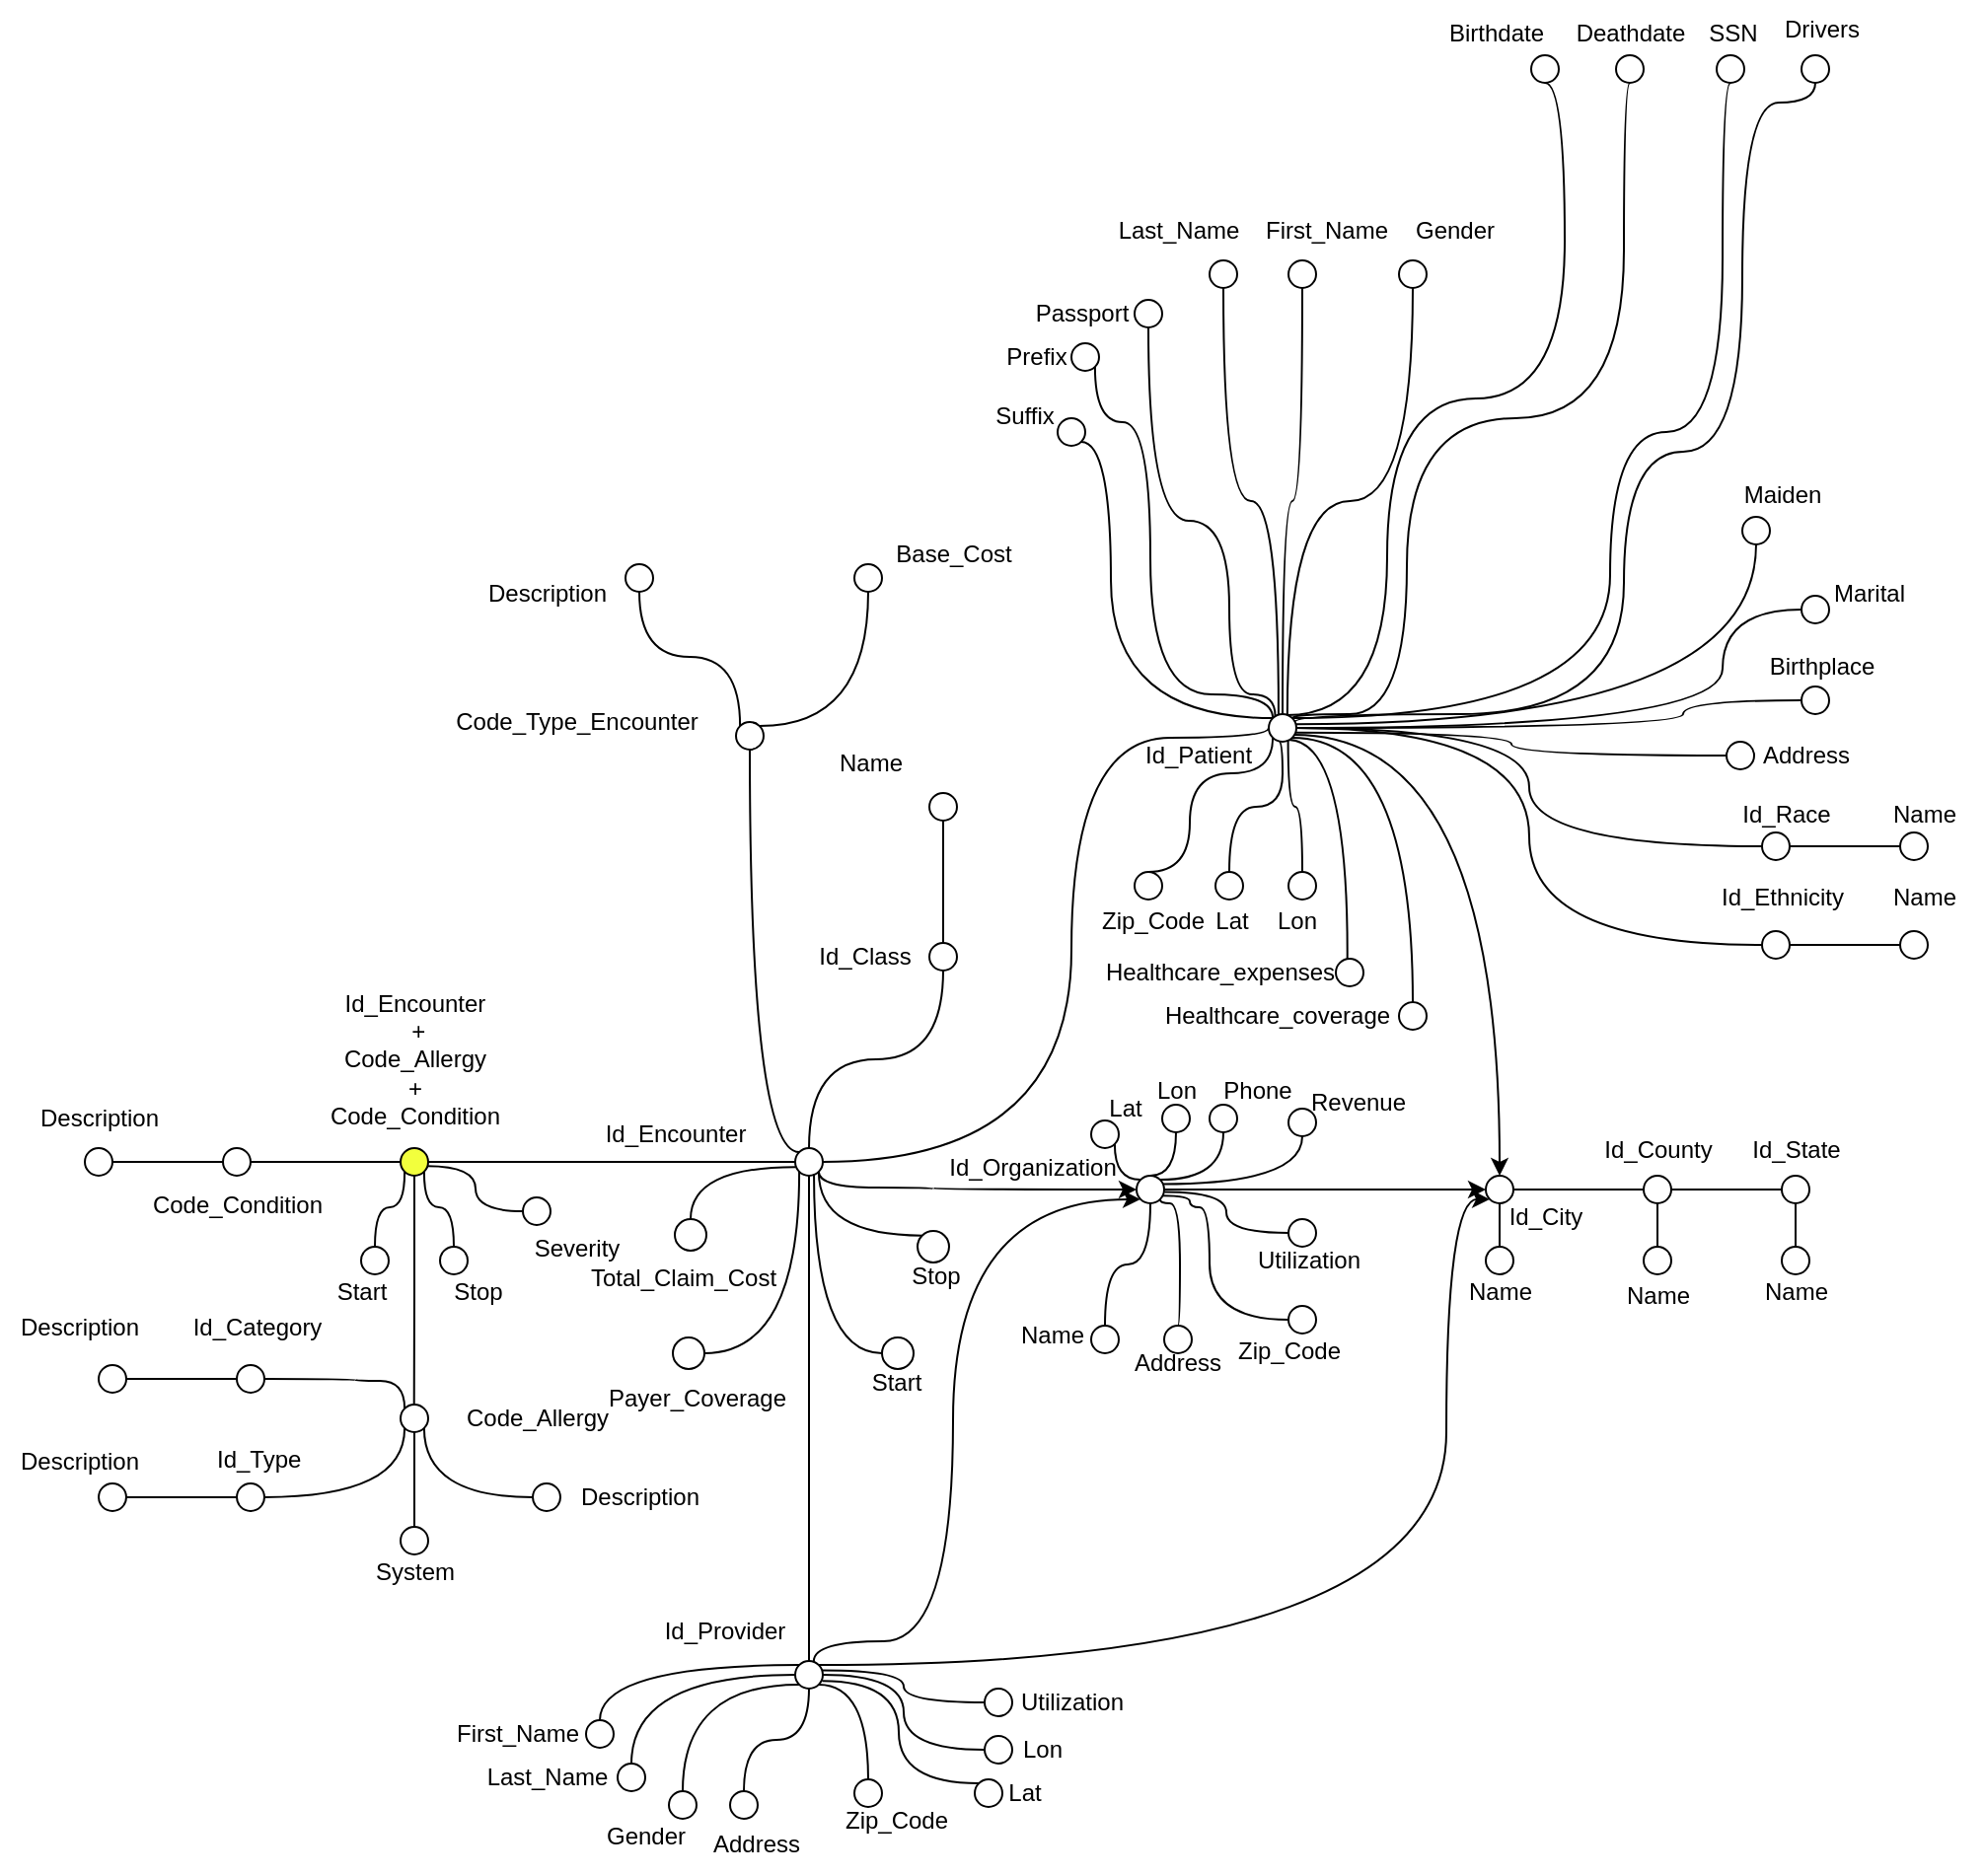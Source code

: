 <mxfile version="27.0.6">
  <diagram name="Pagina-1" id="-28NJcpXcdW3D1VLMVYr">
    <mxGraphModel dx="498" dy="339" grid="1" gridSize="10" guides="1" tooltips="1" connect="1" arrows="1" fold="1" page="1" pageScale="1" pageWidth="827" pageHeight="1169" math="0" shadow="0">
      <root>
        <mxCell id="0" />
        <mxCell id="1" parent="0" />
        <mxCell id="JK516JcRlwubSoRO7tN7-1" value="" style="edgeStyle=orthogonalEdgeStyle;rounded=0;orthogonalLoop=1;jettySize=auto;html=1;endArrow=none;startFill=0;" edge="1" parent="1" source="JK516JcRlwubSoRO7tN7-3" target="JK516JcRlwubSoRO7tN7-10">
          <mxGeometry relative="1" as="geometry" />
        </mxCell>
        <mxCell id="JK516JcRlwubSoRO7tN7-2" style="edgeStyle=orthogonalEdgeStyle;rounded=0;orthogonalLoop=1;jettySize=auto;html=1;exitX=0.968;exitY=0.648;exitDx=0;exitDy=0;entryX=0;entryY=0.5;entryDx=0;entryDy=0;exitPerimeter=0;endArrow=none;startFill=0;curved=1;" edge="1" parent="1" source="JK516JcRlwubSoRO7tN7-3" target="JK516JcRlwubSoRO7tN7-189">
          <mxGeometry relative="1" as="geometry" />
        </mxCell>
        <mxCell id="JK516JcRlwubSoRO7tN7-3" value="" style="ellipse;whiteSpace=wrap;html=1;aspect=fixed;fillColor=#F2FF3D;" vertex="1" parent="1">
          <mxGeometry x="483" y="852" width="14" height="14" as="geometry" />
        </mxCell>
        <mxCell id="JK516JcRlwubSoRO7tN7-4" value="Id_Encounter&lt;div&gt;&amp;nbsp;+&lt;div&gt;Code_Allergy&lt;/div&gt;&lt;div&gt;&lt;span style=&quot;background-color: transparent; color: light-dark(rgb(0, 0, 0), rgb(255, 255, 255));&quot;&gt;+&lt;/span&gt;&lt;/div&gt;&lt;div&gt;Code_Condition&lt;/div&gt;&lt;/div&gt;" style="text;html=1;align=center;verticalAlign=middle;resizable=0;points=[];autosize=1;strokeColor=none;fillColor=none;" vertex="1" parent="1">
          <mxGeometry x="435" y="762" width="110" height="90" as="geometry" />
        </mxCell>
        <mxCell id="JK516JcRlwubSoRO7tN7-5" style="edgeStyle=orthogonalEdgeStyle;rounded=0;orthogonalLoop=1;jettySize=auto;html=1;exitX=1;exitY=1;exitDx=0;exitDy=0;entryX=0;entryY=0.5;entryDx=0;entryDy=0;curved=1;endArrow=classic;startFill=0;endFill=1;" edge="1" parent="1" source="JK516JcRlwubSoRO7tN7-10" target="JK516JcRlwubSoRO7tN7-40">
          <mxGeometry relative="1" as="geometry">
            <Array as="points">
              <mxPoint x="695" y="872" />
              <mxPoint x="753" y="872" />
            </Array>
          </mxGeometry>
        </mxCell>
        <mxCell id="JK516JcRlwubSoRO7tN7-6" style="edgeStyle=orthogonalEdgeStyle;rounded=0;orthogonalLoop=1;jettySize=auto;html=1;exitX=0.5;exitY=1;exitDx=0;exitDy=0;entryX=0.5;entryY=0;entryDx=0;entryDy=0;endArrow=none;startFill=0;" edge="1" parent="1" source="JK516JcRlwubSoRO7tN7-10" target="JK516JcRlwubSoRO7tN7-49">
          <mxGeometry relative="1" as="geometry" />
        </mxCell>
        <mxCell id="JK516JcRlwubSoRO7tN7-7" style="edgeStyle=orthogonalEdgeStyle;rounded=0;orthogonalLoop=1;jettySize=auto;html=1;exitX=0;exitY=0;exitDx=0;exitDy=0;entryX=0.5;entryY=1;entryDx=0;entryDy=0;endArrow=none;startFill=0;curved=1;" edge="1" parent="1" source="JK516JcRlwubSoRO7tN7-10" target="JK516JcRlwubSoRO7tN7-51">
          <mxGeometry relative="1" as="geometry">
            <mxPoint x="663" y="732" as="targetPoint" />
          </mxGeometry>
        </mxCell>
        <mxCell id="JK516JcRlwubSoRO7tN7-8" style="edgeStyle=orthogonalEdgeStyle;rounded=0;orthogonalLoop=1;jettySize=auto;html=1;exitX=0.5;exitY=0;exitDx=0;exitDy=0;entryX=0.5;entryY=1;entryDx=0;entryDy=0;curved=1;endArrow=none;startFill=0;" edge="1" parent="1" source="JK516JcRlwubSoRO7tN7-10" target="JK516JcRlwubSoRO7tN7-32">
          <mxGeometry relative="1" as="geometry" />
        </mxCell>
        <mxCell id="JK516JcRlwubSoRO7tN7-9" style="edgeStyle=orthogonalEdgeStyle;rounded=0;orthogonalLoop=1;jettySize=auto;html=1;exitX=1;exitY=0.5;exitDx=0;exitDy=0;entryX=0;entryY=0.5;entryDx=0;entryDy=0;curved=1;endArrow=none;startFill=0;" edge="1" parent="1" source="JK516JcRlwubSoRO7tN7-10" target="JK516JcRlwubSoRO7tN7-133">
          <mxGeometry relative="1" as="geometry">
            <Array as="points">
              <mxPoint x="823" y="859" />
              <mxPoint x="823" y="644" />
              <mxPoint x="923" y="644" />
            </Array>
          </mxGeometry>
        </mxCell>
        <mxCell id="JK516JcRlwubSoRO7tN7-10" value="" style="ellipse;whiteSpace=wrap;html=1;aspect=fixed;fillColor=#FFFFFF;" vertex="1" parent="1">
          <mxGeometry x="683" y="852" width="14" height="14" as="geometry" />
        </mxCell>
        <mxCell id="JK516JcRlwubSoRO7tN7-11" style="edgeStyle=orthogonalEdgeStyle;rounded=0;orthogonalLoop=1;jettySize=auto;html=1;exitX=0.5;exitY=0;exitDx=0;exitDy=0;entryX=1;entryY=1;entryDx=0;entryDy=0;endArrow=none;startFill=0;curved=1;" edge="1" parent="1" source="JK516JcRlwubSoRO7tN7-12" target="JK516JcRlwubSoRO7tN7-3">
          <mxGeometry relative="1" as="geometry" />
        </mxCell>
        <mxCell id="JK516JcRlwubSoRO7tN7-12" value="" style="ellipse;whiteSpace=wrap;html=1;aspect=fixed;fillColor=#FFFFFF;" vertex="1" parent="1">
          <mxGeometry x="503" y="902" width="14" height="14" as="geometry" />
        </mxCell>
        <mxCell id="JK516JcRlwubSoRO7tN7-13" style="edgeStyle=orthogonalEdgeStyle;rounded=0;orthogonalLoop=1;jettySize=auto;html=1;exitX=0.5;exitY=0;exitDx=0;exitDy=0;entryX=0;entryY=1;entryDx=0;entryDy=0;curved=1;endArrow=none;startFill=0;" edge="1" parent="1" source="JK516JcRlwubSoRO7tN7-14" target="JK516JcRlwubSoRO7tN7-3">
          <mxGeometry relative="1" as="geometry" />
        </mxCell>
        <mxCell id="JK516JcRlwubSoRO7tN7-14" value="" style="ellipse;whiteSpace=wrap;html=1;aspect=fixed;fillColor=#FFFFFF;" vertex="1" parent="1">
          <mxGeometry x="463" y="902" width="14" height="14" as="geometry" />
        </mxCell>
        <mxCell id="JK516JcRlwubSoRO7tN7-15" value="Start" style="text;html=1;align=center;verticalAlign=middle;resizable=0;points=[];autosize=1;strokeColor=none;fillColor=none;" vertex="1" parent="1">
          <mxGeometry x="438" y="910" width="50" height="30" as="geometry" />
        </mxCell>
        <mxCell id="JK516JcRlwubSoRO7tN7-16" value="Stop" style="text;html=1;align=center;verticalAlign=middle;resizable=0;points=[];autosize=1;strokeColor=none;fillColor=none;" vertex="1" parent="1">
          <mxGeometry x="497" y="910" width="50" height="30" as="geometry" />
        </mxCell>
        <mxCell id="JK516JcRlwubSoRO7tN7-17" style="edgeStyle=orthogonalEdgeStyle;rounded=0;orthogonalLoop=1;jettySize=auto;html=1;exitX=1;exitY=0.5;exitDx=0;exitDy=0;entryX=0;entryY=0.5;entryDx=0;entryDy=0;endArrow=none;startFill=0;" edge="1" parent="1" source="JK516JcRlwubSoRO7tN7-18" target="JK516JcRlwubSoRO7tN7-3">
          <mxGeometry relative="1" as="geometry" />
        </mxCell>
        <mxCell id="JK516JcRlwubSoRO7tN7-18" value="" style="ellipse;whiteSpace=wrap;html=1;aspect=fixed;fillColor=#FFFFFF;" vertex="1" parent="1">
          <mxGeometry x="393" y="852" width="14" height="14" as="geometry" />
        </mxCell>
        <mxCell id="JK516JcRlwubSoRO7tN7-19" style="edgeStyle=orthogonalEdgeStyle;rounded=0;orthogonalLoop=1;jettySize=auto;html=1;exitX=0.5;exitY=1;exitDx=0;exitDy=0;entryX=0.5;entryY=0;entryDx=0;entryDy=0;endArrow=none;startFill=0;" edge="1" parent="1" source="JK516JcRlwubSoRO7tN7-21" target="JK516JcRlwubSoRO7tN7-198">
          <mxGeometry relative="1" as="geometry" />
        </mxCell>
        <mxCell id="JK516JcRlwubSoRO7tN7-20" style="edgeStyle=orthogonalEdgeStyle;rounded=0;orthogonalLoop=1;jettySize=auto;html=1;exitX=0;exitY=0;exitDx=0;exitDy=0;entryX=1;entryY=0.5;entryDx=0;entryDy=0;curved=1;endArrow=none;startFill=0;" edge="1" parent="1" source="JK516JcRlwubSoRO7tN7-21" target="JK516JcRlwubSoRO7tN7-191">
          <mxGeometry relative="1" as="geometry">
            <Array as="points">
              <mxPoint x="485" y="970" />
              <mxPoint x="460" y="970" />
            </Array>
          </mxGeometry>
        </mxCell>
        <mxCell id="JK516JcRlwubSoRO7tN7-21" value="" style="ellipse;whiteSpace=wrap;html=1;aspect=fixed;fillColor=#FFFFFF;" vertex="1" parent="1">
          <mxGeometry x="483" y="982" width="14" height="14" as="geometry" />
        </mxCell>
        <mxCell id="JK516JcRlwubSoRO7tN7-22" style="edgeStyle=orthogonalEdgeStyle;rounded=0;orthogonalLoop=1;jettySize=auto;html=1;exitX=0.5;exitY=1;exitDx=0;exitDy=0;entryX=0.496;entryY=-0.153;entryDx=0;entryDy=0;entryPerimeter=0;endArrow=none;startFill=0;" edge="1" parent="1" source="JK516JcRlwubSoRO7tN7-3">
          <mxGeometry relative="1" as="geometry">
            <mxPoint x="489.91" y="868.07" as="sourcePoint" />
            <mxPoint x="489.854" y="981.928" as="targetPoint" />
          </mxGeometry>
        </mxCell>
        <mxCell id="JK516JcRlwubSoRO7tN7-23" value="Code_Allergy" style="text;html=1;align=center;verticalAlign=middle;resizable=0;points=[];autosize=1;strokeColor=none;fillColor=none;" vertex="1" parent="1">
          <mxGeometry x="502" y="974" width="100" height="30" as="geometry" />
        </mxCell>
        <mxCell id="JK516JcRlwubSoRO7tN7-24" style="edgeStyle=orthogonalEdgeStyle;rounded=0;orthogonalLoop=1;jettySize=auto;html=1;exitX=0;exitY=0.5;exitDx=0;exitDy=0;entryX=1;entryY=1;entryDx=0;entryDy=0;endArrow=none;startFill=0;curved=1;" edge="1" parent="1" source="JK516JcRlwubSoRO7tN7-25" target="JK516JcRlwubSoRO7tN7-21">
          <mxGeometry relative="1" as="geometry" />
        </mxCell>
        <mxCell id="JK516JcRlwubSoRO7tN7-25" value="" style="ellipse;whiteSpace=wrap;html=1;aspect=fixed;fillColor=#FFFFFF;" vertex="1" parent="1">
          <mxGeometry x="550" y="1022" width="14" height="14" as="geometry" />
        </mxCell>
        <mxCell id="JK516JcRlwubSoRO7tN7-26" value="Description" style="text;html=1;align=center;verticalAlign=middle;resizable=0;points=[];autosize=1;strokeColor=none;fillColor=none;" vertex="1" parent="1">
          <mxGeometry x="564" y="1014" width="80" height="30" as="geometry" />
        </mxCell>
        <mxCell id="JK516JcRlwubSoRO7tN7-27" value="Code_Condition" style="text;html=1;align=center;verticalAlign=middle;resizable=0;points=[];autosize=1;strokeColor=none;fillColor=none;" vertex="1" parent="1">
          <mxGeometry x="345" y="866" width="110" height="30" as="geometry" />
        </mxCell>
        <mxCell id="JK516JcRlwubSoRO7tN7-28" style="edgeStyle=orthogonalEdgeStyle;rounded=0;orthogonalLoop=1;jettySize=auto;html=1;entryX=0;entryY=0.5;entryDx=0;entryDy=0;endArrow=none;startFill=0;" edge="1" parent="1" source="JK516JcRlwubSoRO7tN7-29" target="JK516JcRlwubSoRO7tN7-18">
          <mxGeometry relative="1" as="geometry" />
        </mxCell>
        <mxCell id="JK516JcRlwubSoRO7tN7-29" value="" style="ellipse;whiteSpace=wrap;html=1;aspect=fixed;fillColor=#FFFFFF;" vertex="1" parent="1">
          <mxGeometry x="323" y="852" width="14" height="14" as="geometry" />
        </mxCell>
        <mxCell id="JK516JcRlwubSoRO7tN7-30" value="Description" style="text;html=1;align=center;verticalAlign=middle;resizable=0;points=[];autosize=1;strokeColor=none;fillColor=none;" vertex="1" parent="1">
          <mxGeometry x="290" y="822" width="80" height="30" as="geometry" />
        </mxCell>
        <mxCell id="JK516JcRlwubSoRO7tN7-31" value="Id_Encounter" style="text;html=1;align=center;verticalAlign=middle;resizable=0;points=[];autosize=1;strokeColor=none;fillColor=none;" vertex="1" parent="1">
          <mxGeometry x="577" y="830" width="90" height="30" as="geometry" />
        </mxCell>
        <mxCell id="JK516JcRlwubSoRO7tN7-32" value="" style="ellipse;whiteSpace=wrap;html=1;aspect=fixed;fillColor=#FFFFFF;" vertex="1" parent="1">
          <mxGeometry x="751" y="748" width="14" height="14" as="geometry" />
        </mxCell>
        <mxCell id="JK516JcRlwubSoRO7tN7-33" style="edgeStyle=orthogonalEdgeStyle;rounded=0;orthogonalLoop=1;jettySize=auto;html=1;exitX=1;exitY=0.5;exitDx=0;exitDy=0;entryX=0;entryY=0.5;entryDx=0;entryDy=0;endArrow=classic;startFill=0;endFill=1;" edge="1" parent="1" source="JK516JcRlwubSoRO7tN7-40" target="JK516JcRlwubSoRO7tN7-64">
          <mxGeometry relative="1" as="geometry" />
        </mxCell>
        <mxCell id="JK516JcRlwubSoRO7tN7-34" style="edgeStyle=orthogonalEdgeStyle;rounded=0;orthogonalLoop=1;jettySize=auto;html=1;exitX=0.5;exitY=1;exitDx=0;exitDy=0;entryX=0.5;entryY=0;entryDx=0;entryDy=0;curved=1;endArrow=none;startFill=0;" edge="1" parent="1" source="JK516JcRlwubSoRO7tN7-40" target="JK516JcRlwubSoRO7tN7-67">
          <mxGeometry relative="1" as="geometry" />
        </mxCell>
        <mxCell id="JK516JcRlwubSoRO7tN7-35" style="edgeStyle=orthogonalEdgeStyle;rounded=0;orthogonalLoop=1;jettySize=auto;html=1;exitX=0;exitY=0;exitDx=0;exitDy=0;entryX=1;entryY=1;entryDx=0;entryDy=0;strokeColor=default;curved=1;endArrow=none;startFill=0;" edge="1" parent="1" source="JK516JcRlwubSoRO7tN7-40" target="JK516JcRlwubSoRO7tN7-65">
          <mxGeometry relative="1" as="geometry" />
        </mxCell>
        <mxCell id="JK516JcRlwubSoRO7tN7-36" style="edgeStyle=orthogonalEdgeStyle;rounded=0;orthogonalLoop=1;jettySize=auto;html=1;exitX=0.5;exitY=0;exitDx=0;exitDy=0;entryX=0.5;entryY=1;entryDx=0;entryDy=0;curved=1;endArrow=none;startFill=0;" edge="1" parent="1" source="JK516JcRlwubSoRO7tN7-40" target="JK516JcRlwubSoRO7tN7-75">
          <mxGeometry relative="1" as="geometry" />
        </mxCell>
        <mxCell id="JK516JcRlwubSoRO7tN7-37" style="edgeStyle=orthogonalEdgeStyle;rounded=0;orthogonalLoop=1;jettySize=auto;html=1;exitX=1;exitY=0;exitDx=0;exitDy=0;entryX=0.5;entryY=1;entryDx=0;entryDy=0;curved=1;endArrow=none;startFill=0;" edge="1" parent="1" source="JK516JcRlwubSoRO7tN7-40" target="JK516JcRlwubSoRO7tN7-41">
          <mxGeometry relative="1" as="geometry" />
        </mxCell>
        <mxCell id="JK516JcRlwubSoRO7tN7-38" style="edgeStyle=orthogonalEdgeStyle;rounded=0;orthogonalLoop=1;jettySize=auto;html=1;exitX=0.933;exitY=0.302;exitDx=0;exitDy=0;entryX=0.5;entryY=1;entryDx=0;entryDy=0;curved=1;endArrow=none;startFill=0;exitPerimeter=0;" edge="1" parent="1" source="JK516JcRlwubSoRO7tN7-40" target="JK516JcRlwubSoRO7tN7-78">
          <mxGeometry relative="1" as="geometry" />
        </mxCell>
        <mxCell id="JK516JcRlwubSoRO7tN7-39" style="edgeStyle=orthogonalEdgeStyle;rounded=0;orthogonalLoop=1;jettySize=auto;html=1;exitX=1.014;exitY=0.588;exitDx=0;exitDy=0;entryX=0;entryY=0.5;entryDx=0;entryDy=0;curved=1;endArrow=none;startFill=0;exitPerimeter=0;" edge="1" parent="1" source="JK516JcRlwubSoRO7tN7-40" target="JK516JcRlwubSoRO7tN7-79">
          <mxGeometry relative="1" as="geometry" />
        </mxCell>
        <mxCell id="JK516JcRlwubSoRO7tN7-40" value="" style="ellipse;whiteSpace=wrap;html=1;aspect=fixed;fillColor=#FFFFFF;" vertex="1" parent="1">
          <mxGeometry x="856" y="866" width="14" height="14" as="geometry" />
        </mxCell>
        <mxCell id="JK516JcRlwubSoRO7tN7-41" value="" style="ellipse;whiteSpace=wrap;html=1;aspect=fixed;fillColor=#FFFFFF;" vertex="1" parent="1">
          <mxGeometry x="893" y="830" width="14" height="14" as="geometry" />
        </mxCell>
        <mxCell id="JK516JcRlwubSoRO7tN7-42" style="edgeStyle=orthogonalEdgeStyle;rounded=0;orthogonalLoop=1;jettySize=auto;html=1;exitX=0;exitY=0;exitDx=0;exitDy=0;entryX=0.5;entryY=0;entryDx=0;entryDy=0;curved=1;endArrow=none;startFill=0;" edge="1" parent="1" source="JK516JcRlwubSoRO7tN7-49" target="JK516JcRlwubSoRO7tN7-102">
          <mxGeometry relative="1" as="geometry" />
        </mxCell>
        <mxCell id="JK516JcRlwubSoRO7tN7-43" style="edgeStyle=orthogonalEdgeStyle;rounded=0;orthogonalLoop=1;jettySize=auto;html=1;exitX=0;exitY=0.5;exitDx=0;exitDy=0;entryX=0.5;entryY=0;entryDx=0;entryDy=0;curved=1;endArrow=none;startFill=0;" edge="1" parent="1" source="JK516JcRlwubSoRO7tN7-49" target="JK516JcRlwubSoRO7tN7-100">
          <mxGeometry relative="1" as="geometry" />
        </mxCell>
        <mxCell id="JK516JcRlwubSoRO7tN7-44" style="edgeStyle=orthogonalEdgeStyle;rounded=0;orthogonalLoop=1;jettySize=auto;html=1;exitX=0;exitY=1;exitDx=0;exitDy=0;entryX=0.5;entryY=0;entryDx=0;entryDy=0;curved=1;endArrow=none;startFill=0;" edge="1" parent="1" source="JK516JcRlwubSoRO7tN7-49" target="JK516JcRlwubSoRO7tN7-101">
          <mxGeometry relative="1" as="geometry" />
        </mxCell>
        <mxCell id="JK516JcRlwubSoRO7tN7-45" style="edgeStyle=orthogonalEdgeStyle;rounded=0;orthogonalLoop=1;jettySize=auto;html=1;exitX=1;exitY=1;exitDx=0;exitDy=0;curved=1;endArrow=none;startFill=0;" edge="1" parent="1" source="JK516JcRlwubSoRO7tN7-49" target="JK516JcRlwubSoRO7tN7-108">
          <mxGeometry relative="1" as="geometry" />
        </mxCell>
        <mxCell id="JK516JcRlwubSoRO7tN7-46" style="edgeStyle=orthogonalEdgeStyle;rounded=0;orthogonalLoop=1;jettySize=auto;html=1;exitX=0.971;exitY=0.342;exitDx=0;exitDy=0;entryX=0;entryY=0.5;entryDx=0;entryDy=0;curved=1;exitPerimeter=0;endArrow=none;startFill=0;" edge="1" parent="1" source="JK516JcRlwubSoRO7tN7-49" target="JK516JcRlwubSoRO7tN7-115">
          <mxGeometry relative="1" as="geometry" />
        </mxCell>
        <mxCell id="JK516JcRlwubSoRO7tN7-47" style="edgeStyle=orthogonalEdgeStyle;rounded=0;orthogonalLoop=1;jettySize=auto;html=1;exitX=1;exitY=0;exitDx=0;exitDy=0;entryX=0;entryY=1;entryDx=0;entryDy=0;curved=1;" edge="1" parent="1" source="JK516JcRlwubSoRO7tN7-49" target="JK516JcRlwubSoRO7tN7-64">
          <mxGeometry relative="1" as="geometry">
            <mxPoint x="1143" y="952" as="targetPoint" />
            <Array as="points">
              <mxPoint x="1013" y="1114" />
              <mxPoint x="1013" y="878" />
            </Array>
          </mxGeometry>
        </mxCell>
        <mxCell id="JK516JcRlwubSoRO7tN7-48" style="edgeStyle=orthogonalEdgeStyle;rounded=0;orthogonalLoop=1;jettySize=auto;html=1;entryX=0;entryY=1;entryDx=0;entryDy=0;curved=1;exitX=0.675;exitY=0.002;exitDx=0;exitDy=0;exitPerimeter=0;" edge="1" parent="1" source="JK516JcRlwubSoRO7tN7-49" target="JK516JcRlwubSoRO7tN7-40">
          <mxGeometry relative="1" as="geometry">
            <Array as="points">
              <mxPoint x="692" y="1102" />
              <mxPoint x="763" y="1102" />
              <mxPoint x="763" y="878" />
            </Array>
          </mxGeometry>
        </mxCell>
        <mxCell id="JK516JcRlwubSoRO7tN7-49" value="" style="ellipse;whiteSpace=wrap;html=1;aspect=fixed;fillColor=#FFFFFF;" vertex="1" parent="1">
          <mxGeometry x="683" y="1112" width="14" height="14" as="geometry" />
        </mxCell>
        <mxCell id="JK516JcRlwubSoRO7tN7-50" style="edgeStyle=orthogonalEdgeStyle;rounded=0;orthogonalLoop=1;jettySize=auto;html=1;exitX=1;exitY=0;exitDx=0;exitDy=0;curved=1;endArrow=none;startFill=0;" edge="1" parent="1" source="JK516JcRlwubSoRO7tN7-51" target="JK516JcRlwubSoRO7tN7-56">
          <mxGeometry relative="1" as="geometry" />
        </mxCell>
        <mxCell id="JK516JcRlwubSoRO7tN7-51" value="" style="ellipse;whiteSpace=wrap;html=1;aspect=fixed;fillColor=#FFFFFF;" vertex="1" parent="1">
          <mxGeometry x="653" y="636" width="14" height="14" as="geometry" />
        </mxCell>
        <mxCell id="JK516JcRlwubSoRO7tN7-52" value="Code_Type_Encounter&lt;div&gt;&lt;br&gt;&lt;/div&gt;" style="text;html=1;align=center;verticalAlign=middle;resizable=0;points=[];autosize=1;strokeColor=none;fillColor=none;" vertex="1" parent="1">
          <mxGeometry x="497" y="623" width="150" height="40" as="geometry" />
        </mxCell>
        <mxCell id="JK516JcRlwubSoRO7tN7-53" style="edgeStyle=orthogonalEdgeStyle;rounded=0;orthogonalLoop=1;jettySize=auto;html=1;exitX=0.5;exitY=1;exitDx=0;exitDy=0;entryX=0;entryY=0;entryDx=0;entryDy=0;curved=1;endArrow=none;startFill=0;" edge="1" parent="1" source="JK516JcRlwubSoRO7tN7-54" target="JK516JcRlwubSoRO7tN7-51">
          <mxGeometry relative="1" as="geometry" />
        </mxCell>
        <mxCell id="JK516JcRlwubSoRO7tN7-54" value="" style="ellipse;whiteSpace=wrap;html=1;aspect=fixed;fillColor=#FFFFFF;" vertex="1" parent="1">
          <mxGeometry x="597" y="556" width="14" height="14" as="geometry" />
        </mxCell>
        <mxCell id="JK516JcRlwubSoRO7tN7-55" value="Description" style="text;html=1;align=center;verticalAlign=middle;resizable=0;points=[];autosize=1;strokeColor=none;fillColor=none;" vertex="1" parent="1">
          <mxGeometry x="517" y="556" width="80" height="30" as="geometry" />
        </mxCell>
        <mxCell id="JK516JcRlwubSoRO7tN7-56" value="" style="ellipse;whiteSpace=wrap;html=1;aspect=fixed;fillColor=#FFFFFF;" vertex="1" parent="1">
          <mxGeometry x="713" y="556" width="14" height="14" as="geometry" />
        </mxCell>
        <mxCell id="JK516JcRlwubSoRO7tN7-57" value="Base_Cost" style="text;html=1;align=center;verticalAlign=middle;resizable=0;points=[];autosize=1;strokeColor=none;fillColor=none;" vertex="1" parent="1">
          <mxGeometry x="723" y="536" width="80" height="30" as="geometry" />
        </mxCell>
        <mxCell id="JK516JcRlwubSoRO7tN7-58" value="Id_Class" style="text;html=1;align=center;verticalAlign=middle;resizable=0;points=[];autosize=1;strokeColor=none;fillColor=none;" vertex="1" parent="1">
          <mxGeometry x="683" y="740" width="70" height="30" as="geometry" />
        </mxCell>
        <mxCell id="JK516JcRlwubSoRO7tN7-59" style="edgeStyle=orthogonalEdgeStyle;rounded=0;orthogonalLoop=1;jettySize=auto;html=1;exitX=0.5;exitY=1;exitDx=0;exitDy=0;entryX=0.5;entryY=0;entryDx=0;entryDy=0;endArrow=none;startFill=0;" edge="1" parent="1" source="JK516JcRlwubSoRO7tN7-60" target="JK516JcRlwubSoRO7tN7-32">
          <mxGeometry relative="1" as="geometry" />
        </mxCell>
        <mxCell id="JK516JcRlwubSoRO7tN7-60" value="" style="ellipse;whiteSpace=wrap;html=1;aspect=fixed;fillColor=#FFFFFF;" vertex="1" parent="1">
          <mxGeometry x="751" y="672" width="14" height="14" as="geometry" />
        </mxCell>
        <mxCell id="JK516JcRlwubSoRO7tN7-61" value="Name" style="text;html=1;align=center;verticalAlign=middle;resizable=0;points=[];autosize=1;strokeColor=none;fillColor=none;" vertex="1" parent="1">
          <mxGeometry x="691" y="642" width="60" height="30" as="geometry" />
        </mxCell>
        <mxCell id="JK516JcRlwubSoRO7tN7-62" value="Id_Organization" style="text;html=1;align=center;verticalAlign=middle;resizable=0;points=[];autosize=1;strokeColor=none;fillColor=none;" vertex="1" parent="1">
          <mxGeometry x="748" y="847" width="110" height="30" as="geometry" />
        </mxCell>
        <mxCell id="JK516JcRlwubSoRO7tN7-63" style="edgeStyle=orthogonalEdgeStyle;rounded=0;orthogonalLoop=1;jettySize=auto;html=1;exitX=1;exitY=0.5;exitDx=0;exitDy=0;entryX=0;entryY=0.5;entryDx=0;entryDy=0;endArrow=none;startFill=0;" edge="1" parent="1" source="JK516JcRlwubSoRO7tN7-64" target="JK516JcRlwubSoRO7tN7-88">
          <mxGeometry relative="1" as="geometry" />
        </mxCell>
        <mxCell id="JK516JcRlwubSoRO7tN7-64" value="" style="ellipse;whiteSpace=wrap;html=1;aspect=fixed;fillColor=#FFFFFF;" vertex="1" parent="1">
          <mxGeometry x="1033" y="866" width="14" height="14" as="geometry" />
        </mxCell>
        <mxCell id="JK516JcRlwubSoRO7tN7-65" value="" style="ellipse;whiteSpace=wrap;html=1;aspect=fixed;fillColor=#FFFFFF;" vertex="1" parent="1">
          <mxGeometry x="833" y="838" width="14" height="14" as="geometry" />
        </mxCell>
        <mxCell id="JK516JcRlwubSoRO7tN7-66" value="" style="ellipse;whiteSpace=wrap;html=1;aspect=fixed;fillColor=#FFFFFF;" vertex="1" parent="1">
          <mxGeometry x="870" y="942" width="14" height="14" as="geometry" />
        </mxCell>
        <mxCell id="JK516JcRlwubSoRO7tN7-67" value="" style="ellipse;whiteSpace=wrap;html=1;aspect=fixed;fillColor=#FFFFFF;" vertex="1" parent="1">
          <mxGeometry x="833" y="942" width="14" height="14" as="geometry" />
        </mxCell>
        <mxCell id="JK516JcRlwubSoRO7tN7-68" value="" style="ellipse;whiteSpace=wrap;html=1;aspect=fixed;fillColor=#FFFFFF;" vertex="1" parent="1">
          <mxGeometry x="933" y="932" width="14" height="14" as="geometry" />
        </mxCell>
        <mxCell id="JK516JcRlwubSoRO7tN7-69" value="Name" style="text;html=1;align=center;verticalAlign=middle;resizable=0;points=[];autosize=1;strokeColor=none;fillColor=none;" vertex="1" parent="1">
          <mxGeometry x="783" y="932" width="60" height="30" as="geometry" />
        </mxCell>
        <mxCell id="JK516JcRlwubSoRO7tN7-70" value="Address" style="text;strokeColor=none;align=center;fillColor=none;html=1;verticalAlign=middle;whiteSpace=wrap;rounded=0;" vertex="1" parent="1">
          <mxGeometry x="847" y="946" width="60" height="30" as="geometry" />
        </mxCell>
        <mxCell id="JK516JcRlwubSoRO7tN7-71" style="edgeStyle=orthogonalEdgeStyle;rounded=0;orthogonalLoop=1;jettySize=auto;html=1;exitX=1;exitY=1;exitDx=0;exitDy=0;entryX=0.5;entryY=0;entryDx=0;entryDy=0;curved=1;endArrow=none;startFill=0;" edge="1" parent="1" source="JK516JcRlwubSoRO7tN7-40" target="JK516JcRlwubSoRO7tN7-66">
          <mxGeometry relative="1" as="geometry">
            <mxPoint x="900" y="880" as="sourcePoint" />
            <mxPoint x="877" y="942" as="targetPoint" />
            <Array as="points">
              <mxPoint x="868" y="880" />
              <mxPoint x="878" y="880" />
              <mxPoint x="878" y="942" />
            </Array>
          </mxGeometry>
        </mxCell>
        <mxCell id="JK516JcRlwubSoRO7tN7-72" style="edgeStyle=orthogonalEdgeStyle;rounded=0;orthogonalLoop=1;jettySize=auto;html=1;exitX=0.934;exitY=0.725;exitDx=0;exitDy=0;curved=1;endArrow=none;startFill=0;exitPerimeter=0;" edge="1" parent="1" source="JK516JcRlwubSoRO7tN7-40" target="JK516JcRlwubSoRO7tN7-68">
          <mxGeometry relative="1" as="geometry">
            <mxPoint x="878" y="888" as="sourcePoint" />
            <mxPoint x="887" y="952" as="targetPoint" />
            <Array as="points">
              <mxPoint x="883" y="876" />
              <mxPoint x="883" y="882" />
              <mxPoint x="893" y="882" />
              <mxPoint x="893" y="939" />
            </Array>
          </mxGeometry>
        </mxCell>
        <mxCell id="JK516JcRlwubSoRO7tN7-73" value="Zip_Code" style="text;html=1;align=center;verticalAlign=middle;resizable=0;points=[];autosize=1;strokeColor=none;fillColor=none;" vertex="1" parent="1">
          <mxGeometry x="893" y="940" width="80" height="30" as="geometry" />
        </mxCell>
        <mxCell id="JK516JcRlwubSoRO7tN7-74" value="Lat" style="text;html=1;align=center;verticalAlign=middle;resizable=0;points=[];autosize=1;strokeColor=none;fillColor=none;" vertex="1" parent="1">
          <mxGeometry x="830" y="817" width="40" height="30" as="geometry" />
        </mxCell>
        <mxCell id="JK516JcRlwubSoRO7tN7-75" value="" style="ellipse;whiteSpace=wrap;html=1;aspect=fixed;fillColor=#FFFFFF;" vertex="1" parent="1">
          <mxGeometry x="869" y="830" width="14" height="14" as="geometry" />
        </mxCell>
        <mxCell id="JK516JcRlwubSoRO7tN7-76" value="Lon" style="text;html=1;align=center;verticalAlign=middle;resizable=0;points=[];autosize=1;strokeColor=none;fillColor=none;" vertex="1" parent="1">
          <mxGeometry x="856" y="808" width="40" height="30" as="geometry" />
        </mxCell>
        <mxCell id="JK516JcRlwubSoRO7tN7-77" value="Phone" style="text;html=1;align=center;verticalAlign=middle;resizable=0;points=[];autosize=1;strokeColor=none;fillColor=none;" vertex="1" parent="1">
          <mxGeometry x="887" y="808" width="60" height="30" as="geometry" />
        </mxCell>
        <mxCell id="JK516JcRlwubSoRO7tN7-78" value="" style="ellipse;whiteSpace=wrap;html=1;aspect=fixed;fillColor=#FFFFFF;" vertex="1" parent="1">
          <mxGeometry x="933" y="832" width="14" height="14" as="geometry" />
        </mxCell>
        <mxCell id="JK516JcRlwubSoRO7tN7-79" value="" style="ellipse;whiteSpace=wrap;html=1;aspect=fixed;fillColor=#FFFFFF;" vertex="1" parent="1">
          <mxGeometry x="933" y="888" width="14" height="14" as="geometry" />
        </mxCell>
        <mxCell id="JK516JcRlwubSoRO7tN7-80" value="Revenue" style="text;html=1;align=center;verticalAlign=middle;resizable=0;points=[];autosize=1;strokeColor=none;fillColor=none;" vertex="1" parent="1">
          <mxGeometry x="933" y="814" width="70" height="30" as="geometry" />
        </mxCell>
        <mxCell id="JK516JcRlwubSoRO7tN7-81" value="Utilization" style="text;html=1;align=center;verticalAlign=middle;resizable=0;points=[];autosize=1;strokeColor=none;fillColor=none;" vertex="1" parent="1">
          <mxGeometry x="903" y="894" width="80" height="30" as="geometry" />
        </mxCell>
        <mxCell id="JK516JcRlwubSoRO7tN7-82" value="Id_City" style="text;html=1;align=center;verticalAlign=middle;resizable=0;points=[];autosize=1;strokeColor=none;fillColor=none;" vertex="1" parent="1">
          <mxGeometry x="1033" y="872" width="60" height="30" as="geometry" />
        </mxCell>
        <mxCell id="JK516JcRlwubSoRO7tN7-83" style="edgeStyle=orthogonalEdgeStyle;rounded=0;orthogonalLoop=1;jettySize=auto;html=1;entryX=0.5;entryY=1;entryDx=0;entryDy=0;endArrow=none;startFill=0;" edge="1" parent="1" source="JK516JcRlwubSoRO7tN7-84" target="JK516JcRlwubSoRO7tN7-64">
          <mxGeometry relative="1" as="geometry" />
        </mxCell>
        <mxCell id="JK516JcRlwubSoRO7tN7-84" value="" style="ellipse;whiteSpace=wrap;html=1;aspect=fixed;fillColor=#FFFFFF;" vertex="1" parent="1">
          <mxGeometry x="1033" y="902" width="14" height="14" as="geometry" />
        </mxCell>
        <mxCell id="JK516JcRlwubSoRO7tN7-85" value="Name" style="text;html=1;align=center;verticalAlign=middle;resizable=0;points=[];autosize=1;strokeColor=none;fillColor=none;" vertex="1" parent="1">
          <mxGeometry x="1010" y="910" width="60" height="30" as="geometry" />
        </mxCell>
        <mxCell id="JK516JcRlwubSoRO7tN7-86" style="edgeStyle=orthogonalEdgeStyle;rounded=0;orthogonalLoop=1;jettySize=auto;html=1;exitX=0.5;exitY=1;exitDx=0;exitDy=0;entryX=0.5;entryY=0;entryDx=0;entryDy=0;endArrow=none;startFill=0;" edge="1" parent="1" source="JK516JcRlwubSoRO7tN7-88" target="JK516JcRlwubSoRO7tN7-90">
          <mxGeometry relative="1" as="geometry" />
        </mxCell>
        <mxCell id="JK516JcRlwubSoRO7tN7-87" style="edgeStyle=orthogonalEdgeStyle;rounded=0;orthogonalLoop=1;jettySize=auto;html=1;exitX=1;exitY=0.5;exitDx=0;exitDy=0;entryX=0;entryY=0.5;entryDx=0;entryDy=0;endArrow=none;startFill=0;" edge="1" parent="1" source="JK516JcRlwubSoRO7tN7-88" target="JK516JcRlwubSoRO7tN7-93">
          <mxGeometry relative="1" as="geometry" />
        </mxCell>
        <mxCell id="JK516JcRlwubSoRO7tN7-88" value="" style="ellipse;whiteSpace=wrap;html=1;aspect=fixed;fillColor=#FFFFFF;" vertex="1" parent="1">
          <mxGeometry x="1113" y="866" width="14" height="14" as="geometry" />
        </mxCell>
        <mxCell id="JK516JcRlwubSoRO7tN7-89" value="Id_County" style="text;html=1;align=center;verticalAlign=middle;resizable=0;points=[];autosize=1;strokeColor=none;fillColor=none;" vertex="1" parent="1">
          <mxGeometry x="1080" y="838" width="80" height="30" as="geometry" />
        </mxCell>
        <mxCell id="JK516JcRlwubSoRO7tN7-90" value="" style="ellipse;whiteSpace=wrap;html=1;aspect=fixed;fillColor=#FFFFFF;" vertex="1" parent="1">
          <mxGeometry x="1113" y="902" width="14" height="14" as="geometry" />
        </mxCell>
        <mxCell id="JK516JcRlwubSoRO7tN7-91" value="Name" style="text;html=1;align=center;verticalAlign=middle;resizable=0;points=[];autosize=1;strokeColor=none;fillColor=none;" vertex="1" parent="1">
          <mxGeometry x="1090" y="912" width="60" height="30" as="geometry" />
        </mxCell>
        <mxCell id="JK516JcRlwubSoRO7tN7-92" style="edgeStyle=orthogonalEdgeStyle;rounded=0;orthogonalLoop=1;jettySize=auto;html=1;exitX=0.5;exitY=1;exitDx=0;exitDy=0;entryX=0.5;entryY=0;entryDx=0;entryDy=0;endArrow=none;startFill=0;" edge="1" parent="1" source="JK516JcRlwubSoRO7tN7-93" target="JK516JcRlwubSoRO7tN7-95">
          <mxGeometry relative="1" as="geometry" />
        </mxCell>
        <mxCell id="JK516JcRlwubSoRO7tN7-93" value="" style="ellipse;whiteSpace=wrap;html=1;aspect=fixed;fillColor=#FFFFFF;" vertex="1" parent="1">
          <mxGeometry x="1183" y="866" width="14" height="14" as="geometry" />
        </mxCell>
        <mxCell id="JK516JcRlwubSoRO7tN7-94" value="Id_State" style="text;html=1;align=center;verticalAlign=middle;resizable=0;points=[];autosize=1;strokeColor=none;fillColor=none;" vertex="1" parent="1">
          <mxGeometry x="1155" y="838" width="70" height="30" as="geometry" />
        </mxCell>
        <mxCell id="JK516JcRlwubSoRO7tN7-95" value="" style="ellipse;whiteSpace=wrap;html=1;aspect=fixed;fillColor=#FFFFFF;" vertex="1" parent="1">
          <mxGeometry x="1183" y="902" width="14" height="14" as="geometry" />
        </mxCell>
        <mxCell id="JK516JcRlwubSoRO7tN7-96" value="Name" style="text;html=1;align=center;verticalAlign=middle;resizable=0;points=[];autosize=1;strokeColor=none;fillColor=none;" vertex="1" parent="1">
          <mxGeometry x="1160" y="910" width="60" height="30" as="geometry" />
        </mxCell>
        <mxCell id="JK516JcRlwubSoRO7tN7-97" value="Id_Provider" style="text;html=1;align=center;verticalAlign=middle;resizable=0;points=[];autosize=1;strokeColor=none;fillColor=none;" vertex="1" parent="1">
          <mxGeometry x="607" y="1082" width="80" height="30" as="geometry" />
        </mxCell>
        <mxCell id="JK516JcRlwubSoRO7tN7-98" style="edgeStyle=orthogonalEdgeStyle;rounded=0;orthogonalLoop=1;jettySize=auto;html=1;exitX=0.5;exitY=0;exitDx=0;exitDy=0;entryX=0.5;entryY=1;entryDx=0;entryDy=0;curved=1;endArrow=none;startFill=0;" edge="1" parent="1" source="JK516JcRlwubSoRO7tN7-99" target="JK516JcRlwubSoRO7tN7-49">
          <mxGeometry relative="1" as="geometry" />
        </mxCell>
        <mxCell id="JK516JcRlwubSoRO7tN7-99" value="" style="ellipse;whiteSpace=wrap;html=1;aspect=fixed;fillColor=#FFFFFF;" vertex="1" parent="1">
          <mxGeometry x="650" y="1178" width="14" height="14" as="geometry" />
        </mxCell>
        <mxCell id="JK516JcRlwubSoRO7tN7-100" value="" style="ellipse;whiteSpace=wrap;html=1;aspect=fixed;fillColor=#FFFFFF;" vertex="1" parent="1">
          <mxGeometry x="593" y="1164" width="14" height="14" as="geometry" />
        </mxCell>
        <mxCell id="JK516JcRlwubSoRO7tN7-101" value="" style="ellipse;whiteSpace=wrap;html=1;aspect=fixed;fillColor=#FFFFFF;" vertex="1" parent="1">
          <mxGeometry x="619" y="1178" width="14" height="14" as="geometry" />
        </mxCell>
        <mxCell id="JK516JcRlwubSoRO7tN7-102" value="" style="ellipse;whiteSpace=wrap;html=1;aspect=fixed;fillColor=#FFFFFF;" vertex="1" parent="1">
          <mxGeometry x="577" y="1142" width="14" height="14" as="geometry" />
        </mxCell>
        <mxCell id="JK516JcRlwubSoRO7tN7-103" value="First_Name" style="text;html=1;align=center;verticalAlign=middle;resizable=0;points=[];autosize=1;strokeColor=none;fillColor=none;" vertex="1" parent="1">
          <mxGeometry x="497" y="1134" width="90" height="30" as="geometry" />
        </mxCell>
        <mxCell id="JK516JcRlwubSoRO7tN7-104" value="Last_Name" style="text;html=1;align=center;verticalAlign=middle;resizable=0;points=[];autosize=1;strokeColor=none;fillColor=none;" vertex="1" parent="1">
          <mxGeometry x="517" y="1156" width="80" height="30" as="geometry" />
        </mxCell>
        <mxCell id="JK516JcRlwubSoRO7tN7-105" value="Gender" style="text;html=1;align=center;verticalAlign=middle;resizable=0;points=[];autosize=1;strokeColor=none;fillColor=none;" vertex="1" parent="1">
          <mxGeometry x="577" y="1186" width="60" height="30" as="geometry" />
        </mxCell>
        <mxCell id="JK516JcRlwubSoRO7tN7-106" value="Address" style="text;html=1;align=center;verticalAlign=middle;resizable=0;points=[];autosize=1;strokeColor=none;fillColor=none;" vertex="1" parent="1">
          <mxGeometry x="628" y="1190" width="70" height="30" as="geometry" />
        </mxCell>
        <mxCell id="JK516JcRlwubSoRO7tN7-107" value="Zip_Code" style="text;html=1;align=center;verticalAlign=middle;resizable=0;points=[];autosize=1;strokeColor=none;fillColor=none;" vertex="1" parent="1">
          <mxGeometry x="694" y="1178" width="80" height="30" as="geometry" />
        </mxCell>
        <mxCell id="JK516JcRlwubSoRO7tN7-108" value="" style="ellipse;whiteSpace=wrap;html=1;aspect=fixed;fillColor=#FFFFFF;" vertex="1" parent="1">
          <mxGeometry x="713" y="1172" width="14" height="14" as="geometry" />
        </mxCell>
        <mxCell id="JK516JcRlwubSoRO7tN7-109" value="Lon" style="text;html=1;align=center;verticalAlign=middle;resizable=0;points=[];autosize=1;strokeColor=none;fillColor=none;" vertex="1" parent="1">
          <mxGeometry x="788" y="1142" width="40" height="30" as="geometry" />
        </mxCell>
        <mxCell id="JK516JcRlwubSoRO7tN7-110" value="Lat" style="text;html=1;align=center;verticalAlign=middle;resizable=0;points=[];autosize=1;strokeColor=none;fillColor=none;" vertex="1" parent="1">
          <mxGeometry x="779" y="1164" width="40" height="30" as="geometry" />
        </mxCell>
        <mxCell id="JK516JcRlwubSoRO7tN7-111" value="" style="ellipse;whiteSpace=wrap;html=1;aspect=fixed;fillColor=#FFFFFF;" vertex="1" parent="1">
          <mxGeometry x="774" y="1172" width="14" height="14" as="geometry" />
        </mxCell>
        <mxCell id="JK516JcRlwubSoRO7tN7-112" value="" style="ellipse;whiteSpace=wrap;html=1;aspect=fixed;fillColor=#FFFFFF;" vertex="1" parent="1">
          <mxGeometry x="779" y="1150" width="14" height="14" as="geometry" />
        </mxCell>
        <mxCell id="JK516JcRlwubSoRO7tN7-113" style="edgeStyle=orthogonalEdgeStyle;rounded=0;orthogonalLoop=1;jettySize=auto;html=1;exitX=1;exitY=0.5;exitDx=0;exitDy=0;entryX=0;entryY=0.5;entryDx=0;entryDy=0;endArrow=none;startFill=0;curved=1;" edge="1" parent="1" source="JK516JcRlwubSoRO7tN7-49" target="JK516JcRlwubSoRO7tN7-112">
          <mxGeometry relative="1" as="geometry" />
        </mxCell>
        <mxCell id="JK516JcRlwubSoRO7tN7-114" style="edgeStyle=orthogonalEdgeStyle;rounded=0;orthogonalLoop=1;jettySize=auto;html=1;exitX=0;exitY=0;exitDx=0;exitDy=0;entryX=0.981;entryY=0.726;entryDx=0;entryDy=0;entryPerimeter=0;endArrow=none;startFill=0;curved=1;" edge="1" parent="1" source="JK516JcRlwubSoRO7tN7-111" target="JK516JcRlwubSoRO7tN7-49">
          <mxGeometry relative="1" as="geometry" />
        </mxCell>
        <mxCell id="JK516JcRlwubSoRO7tN7-115" value="" style="ellipse;whiteSpace=wrap;html=1;aspect=fixed;fillColor=#FFFFFF;" vertex="1" parent="1">
          <mxGeometry x="779" y="1126" width="14" height="14" as="geometry" />
        </mxCell>
        <mxCell id="JK516JcRlwubSoRO7tN7-116" value="Utilization" style="text;html=1;align=center;verticalAlign=middle;resizable=0;points=[];autosize=1;strokeColor=none;fillColor=none;" vertex="1" parent="1">
          <mxGeometry x="783" y="1118" width="80" height="30" as="geometry" />
        </mxCell>
        <mxCell id="JK516JcRlwubSoRO7tN7-117" style="edgeStyle=orthogonalEdgeStyle;rounded=0;orthogonalLoop=1;jettySize=auto;html=1;exitX=0.924;exitY=0.747;exitDx=0;exitDy=0;entryX=0.5;entryY=0;entryDx=0;entryDy=0;curved=1;exitPerimeter=0;" edge="1" parent="1" source="JK516JcRlwubSoRO7tN7-133" target="JK516JcRlwubSoRO7tN7-64">
          <mxGeometry relative="1" as="geometry" />
        </mxCell>
        <mxCell id="JK516JcRlwubSoRO7tN7-118" style="edgeStyle=orthogonalEdgeStyle;rounded=0;orthogonalLoop=1;jettySize=auto;html=1;exitX=0.355;exitY=0.017;exitDx=0;exitDy=0;entryX=0.5;entryY=1;entryDx=0;entryDy=0;curved=1;endArrow=none;startFill=0;exitPerimeter=0;" edge="1" parent="1" source="JK516JcRlwubSoRO7tN7-133" target="JK516JcRlwubSoRO7tN7-138">
          <mxGeometry relative="1" as="geometry" />
        </mxCell>
        <mxCell id="JK516JcRlwubSoRO7tN7-119" style="edgeStyle=orthogonalEdgeStyle;rounded=0;orthogonalLoop=1;jettySize=auto;html=1;exitX=0.5;exitY=0;exitDx=0;exitDy=0;entryX=0.5;entryY=1;entryDx=0;entryDy=0;curved=1;endArrow=none;startFill=0;" edge="1" parent="1" source="JK516JcRlwubSoRO7tN7-133" target="JK516JcRlwubSoRO7tN7-136">
          <mxGeometry relative="1" as="geometry" />
        </mxCell>
        <mxCell id="JK516JcRlwubSoRO7tN7-120" style="edgeStyle=orthogonalEdgeStyle;rounded=0;orthogonalLoop=1;jettySize=auto;html=1;exitX=0.673;exitY=0.055;exitDx=0;exitDy=0;entryX=0.5;entryY=1;entryDx=0;entryDy=0;curved=1;exitPerimeter=0;endArrow=none;startFill=0;" edge="1" parent="1" source="JK516JcRlwubSoRO7tN7-133" target="JK516JcRlwubSoRO7tN7-137">
          <mxGeometry relative="1" as="geometry">
            <mxPoint x="993" y="422" as="targetPoint" />
          </mxGeometry>
        </mxCell>
        <mxCell id="JK516JcRlwubSoRO7tN7-121" style="edgeStyle=orthogonalEdgeStyle;rounded=0;orthogonalLoop=1;jettySize=auto;html=1;exitX=0.651;exitY=0.036;exitDx=0;exitDy=0;entryX=0.5;entryY=1;entryDx=0;entryDy=0;curved=1;exitPerimeter=0;endArrow=none;startFill=0;" edge="1" parent="1" source="JK516JcRlwubSoRO7tN7-133" target="JK516JcRlwubSoRO7tN7-135">
          <mxGeometry relative="1" as="geometry">
            <mxPoint x="1073" y="372" as="targetPoint" />
            <Array as="points">
              <mxPoint x="983" y="632" />
              <mxPoint x="983" y="472" />
              <mxPoint x="1073" y="472" />
              <mxPoint x="1073" y="312" />
            </Array>
          </mxGeometry>
        </mxCell>
        <mxCell id="JK516JcRlwubSoRO7tN7-122" style="edgeStyle=orthogonalEdgeStyle;rounded=0;orthogonalLoop=1;jettySize=auto;html=1;exitX=0.978;exitY=0.364;exitDx=0;exitDy=0;entryX=0.5;entryY=1;entryDx=0;entryDy=0;exitPerimeter=0;curved=1;endArrow=none;startFill=0;" edge="1" parent="1" source="JK516JcRlwubSoRO7tN7-133" target="JK516JcRlwubSoRO7tN7-161">
          <mxGeometry relative="1" as="geometry">
            <mxPoint x="1173.656" y="638.951" as="targetPoint" />
            <Array as="points">
              <mxPoint x="1170" y="637" />
            </Array>
          </mxGeometry>
        </mxCell>
        <mxCell id="JK516JcRlwubSoRO7tN7-123" style="edgeStyle=orthogonalEdgeStyle;rounded=0;orthogonalLoop=1;jettySize=auto;html=1;exitX=1;exitY=0.5;exitDx=0;exitDy=0;entryX=0;entryY=0.5;entryDx=0;entryDy=0;curved=1;endArrow=none;startFill=0;" edge="1" parent="1" source="JK516JcRlwubSoRO7tN7-133" target="JK516JcRlwubSoRO7tN7-162">
          <mxGeometry relative="1" as="geometry">
            <Array as="points">
              <mxPoint x="1153" y="639" />
              <mxPoint x="1153" y="579" />
            </Array>
          </mxGeometry>
        </mxCell>
        <mxCell id="JK516JcRlwubSoRO7tN7-124" style="edgeStyle=orthogonalEdgeStyle;rounded=0;orthogonalLoop=1;jettySize=auto;html=1;exitX=1;exitY=0.5;exitDx=0;exitDy=0;entryX=0;entryY=0.5;entryDx=0;entryDy=0;curved=1;endArrow=none;startFill=0;" edge="1" parent="1" source="JK516JcRlwubSoRO7tN7-133" target="JK516JcRlwubSoRO7tN7-163">
          <mxGeometry relative="1" as="geometry">
            <Array as="points">
              <mxPoint x="1133" y="639" />
              <mxPoint x="1133" y="625" />
            </Array>
          </mxGeometry>
        </mxCell>
        <mxCell id="JK516JcRlwubSoRO7tN7-125" style="edgeStyle=orthogonalEdgeStyle;rounded=0;orthogonalLoop=1;jettySize=auto;html=1;exitX=0.976;exitY=0.669;exitDx=0;exitDy=0;entryX=0;entryY=0.5;entryDx=0;entryDy=0;curved=1;exitPerimeter=0;endArrow=none;startFill=0;" edge="1" parent="1" source="JK516JcRlwubSoRO7tN7-133" target="JK516JcRlwubSoRO7tN7-164">
          <mxGeometry relative="1" as="geometry" />
        </mxCell>
        <mxCell id="JK516JcRlwubSoRO7tN7-126" style="edgeStyle=orthogonalEdgeStyle;rounded=0;orthogonalLoop=1;jettySize=auto;html=1;exitX=1.013;exitY=0.249;exitDx=0;exitDy=0;entryX=0.5;entryY=0;entryDx=0;entryDy=0;curved=1;endArrow=none;startFill=0;exitPerimeter=0;" edge="1" parent="1" source="JK516JcRlwubSoRO7tN7-134" target="JK516JcRlwubSoRO7tN7-172">
          <mxGeometry relative="1" as="geometry">
            <Array as="points">
              <mxPoint x="930" y="646" />
              <mxPoint x="930" y="679" />
              <mxPoint x="903" y="679" />
            </Array>
          </mxGeometry>
        </mxCell>
        <mxCell id="JK516JcRlwubSoRO7tN7-127" style="edgeStyle=orthogonalEdgeStyle;rounded=0;orthogonalLoop=1;jettySize=auto;html=1;exitX=0;exitY=1;exitDx=0;exitDy=0;entryX=0.5;entryY=0;entryDx=0;entryDy=0;curved=1;endArrow=none;startFill=0;" edge="1" parent="1" source="JK516JcRlwubSoRO7tN7-133" target="JK516JcRlwubSoRO7tN7-171">
          <mxGeometry relative="1" as="geometry">
            <Array as="points">
              <mxPoint x="925" y="662" />
              <mxPoint x="883" y="662" />
            </Array>
          </mxGeometry>
        </mxCell>
        <mxCell id="JK516JcRlwubSoRO7tN7-128" style="edgeStyle=orthogonalEdgeStyle;rounded=0;orthogonalLoop=1;jettySize=auto;html=1;exitX=0.7;exitY=0.961;exitDx=0;exitDy=0;entryX=0.5;entryY=0;entryDx=0;entryDy=0;exitPerimeter=0;curved=1;endArrow=none;startFill=0;" edge="1" parent="1" source="JK516JcRlwubSoRO7tN7-133" target="JK516JcRlwubSoRO7tN7-174">
          <mxGeometry relative="1" as="geometry">
            <Array as="points">
              <mxPoint x="933" y="679" />
              <mxPoint x="940" y="679" />
            </Array>
          </mxGeometry>
        </mxCell>
        <mxCell id="JK516JcRlwubSoRO7tN7-129" style="edgeStyle=orthogonalEdgeStyle;rounded=0;orthogonalLoop=1;jettySize=auto;html=1;exitX=0.797;exitY=0.928;exitDx=0;exitDy=0;entryX=0.5;entryY=0;entryDx=0;entryDy=0;curved=1;endArrow=none;startFill=0;exitPerimeter=0;" edge="1" parent="1">
          <mxGeometry relative="1" as="geometry">
            <mxPoint x="932.998" y="644.992" as="sourcePoint" />
            <mxPoint x="962.84" y="756.0" as="targetPoint" />
          </mxGeometry>
        </mxCell>
        <mxCell id="JK516JcRlwubSoRO7tN7-130" style="edgeStyle=orthogonalEdgeStyle;rounded=0;orthogonalLoop=1;jettySize=auto;html=1;exitX=1;exitY=1;exitDx=0;exitDy=0;entryX=0.5;entryY=0;entryDx=0;entryDy=0;curved=1;endArrow=none;startFill=0;" edge="1" parent="1" source="JK516JcRlwubSoRO7tN7-133" target="JK516JcRlwubSoRO7tN7-176">
          <mxGeometry relative="1" as="geometry" />
        </mxCell>
        <mxCell id="JK516JcRlwubSoRO7tN7-131" style="edgeStyle=orthogonalEdgeStyle;rounded=0;orthogonalLoop=1;jettySize=auto;html=1;exitX=1;exitY=0.5;exitDx=0;exitDy=0;entryX=0;entryY=0.5;entryDx=0;entryDy=0;curved=1;endArrow=none;startFill=0;" edge="1" parent="1" source="JK516JcRlwubSoRO7tN7-133" target="JK516JcRlwubSoRO7tN7-180">
          <mxGeometry relative="1" as="geometry" />
        </mxCell>
        <mxCell id="JK516JcRlwubSoRO7tN7-132" style="edgeStyle=orthogonalEdgeStyle;rounded=0;orthogonalLoop=1;jettySize=auto;html=1;exitX=1;exitY=0.5;exitDx=0;exitDy=0;entryX=0;entryY=0.5;entryDx=0;entryDy=0;curved=1;endArrow=none;startFill=0;" edge="1" parent="1" source="JK516JcRlwubSoRO7tN7-133" target="JK516JcRlwubSoRO7tN7-183">
          <mxGeometry relative="1" as="geometry">
            <mxPoint x="1073" y="742" as="targetPoint" />
          </mxGeometry>
        </mxCell>
        <mxCell id="JK516JcRlwubSoRO7tN7-133" value="" style="ellipse;whiteSpace=wrap;html=1;aspect=fixed;fillColor=#FFFFFF;" vertex="1" parent="1">
          <mxGeometry x="923" y="632" width="14" height="14" as="geometry" />
        </mxCell>
        <mxCell id="JK516JcRlwubSoRO7tN7-134" value="Id_Patient" style="text;html=1;align=center;verticalAlign=middle;resizable=0;points=[];autosize=1;strokeColor=none;fillColor=none;" vertex="1" parent="1">
          <mxGeometry x="847" y="638" width="80" height="30" as="geometry" />
        </mxCell>
        <mxCell id="JK516JcRlwubSoRO7tN7-135" value="" style="ellipse;whiteSpace=wrap;html=1;aspect=fixed;fillColor=#FFFFFF;" vertex="1" parent="1">
          <mxGeometry x="1056" y="298" width="14" height="14" as="geometry" />
        </mxCell>
        <mxCell id="JK516JcRlwubSoRO7tN7-136" value="" style="ellipse;whiteSpace=wrap;html=1;aspect=fixed;fillColor=#FFFFFF;" vertex="1" parent="1">
          <mxGeometry x="933" y="402" width="14" height="14" as="geometry" />
        </mxCell>
        <mxCell id="JK516JcRlwubSoRO7tN7-137" value="" style="ellipse;whiteSpace=wrap;html=1;aspect=fixed;fillColor=#FFFFFF;" vertex="1" parent="1">
          <mxGeometry x="989" y="402" width="14" height="14" as="geometry" />
        </mxCell>
        <mxCell id="JK516JcRlwubSoRO7tN7-138" value="" style="ellipse;whiteSpace=wrap;html=1;aspect=fixed;fillColor=#FFFFFF;" vertex="1" parent="1">
          <mxGeometry x="893" y="402" width="14" height="14" as="geometry" />
        </mxCell>
        <mxCell id="JK516JcRlwubSoRO7tN7-139" value="Last_Name" style="text;html=1;align=center;verticalAlign=middle;resizable=0;points=[];autosize=1;strokeColor=none;fillColor=none;" vertex="1" parent="1">
          <mxGeometry x="837" y="372" width="80" height="30" as="geometry" />
        </mxCell>
        <mxCell id="JK516JcRlwubSoRO7tN7-140" value="Gender" style="text;html=1;align=center;verticalAlign=middle;resizable=0;points=[];autosize=1;strokeColor=none;fillColor=none;" vertex="1" parent="1">
          <mxGeometry x="987" y="372" width="60" height="30" as="geometry" />
        </mxCell>
        <mxCell id="JK516JcRlwubSoRO7tN7-141" value="First_Name" style="text;html=1;align=center;verticalAlign=middle;resizable=0;points=[];autosize=1;strokeColor=none;fillColor=none;" vertex="1" parent="1">
          <mxGeometry x="907" y="372" width="90" height="30" as="geometry" />
        </mxCell>
        <mxCell id="JK516JcRlwubSoRO7tN7-142" value="" style="ellipse;whiteSpace=wrap;html=1;aspect=fixed;fillColor=#FFFFFF;" vertex="1" parent="1">
          <mxGeometry x="1150" y="298" width="14" height="14" as="geometry" />
        </mxCell>
        <mxCell id="JK516JcRlwubSoRO7tN7-143" value="" style="ellipse;whiteSpace=wrap;html=1;aspect=fixed;fillColor=#FFFFFF;" vertex="1" parent="1">
          <mxGeometry x="1099" y="298" width="14" height="14" as="geometry" />
        </mxCell>
        <mxCell id="JK516JcRlwubSoRO7tN7-144" value="" style="ellipse;whiteSpace=wrap;html=1;aspect=fixed;fillColor=#FFFFFF;" vertex="1" parent="1">
          <mxGeometry x="1193" y="298" width="14" height="14" as="geometry" />
        </mxCell>
        <mxCell id="JK516JcRlwubSoRO7tN7-145" value="Birthdate" style="text;html=1;align=center;verticalAlign=middle;resizable=0;points=[];autosize=1;strokeColor=none;fillColor=none;" vertex="1" parent="1">
          <mxGeometry x="1003" y="272" width="70" height="30" as="geometry" />
        </mxCell>
        <mxCell id="JK516JcRlwubSoRO7tN7-146" value="Deathdate" style="text;html=1;align=center;verticalAlign=middle;resizable=0;points=[];autosize=1;strokeColor=none;fillColor=none;" vertex="1" parent="1">
          <mxGeometry x="1066" y="272" width="80" height="30" as="geometry" />
        </mxCell>
        <mxCell id="JK516JcRlwubSoRO7tN7-147" value="SSN" style="text;html=1;align=center;verticalAlign=middle;resizable=0;points=[];autosize=1;strokeColor=none;fillColor=none;" vertex="1" parent="1">
          <mxGeometry x="1133" y="272" width="50" height="30" as="geometry" />
        </mxCell>
        <mxCell id="JK516JcRlwubSoRO7tN7-148" value="Drivers" style="text;html=1;align=center;verticalAlign=middle;resizable=0;points=[];autosize=1;strokeColor=none;fillColor=none;" vertex="1" parent="1">
          <mxGeometry x="1173" y="270" width="60" height="30" as="geometry" />
        </mxCell>
        <mxCell id="JK516JcRlwubSoRO7tN7-149" style="edgeStyle=orthogonalEdgeStyle;rounded=0;orthogonalLoop=1;jettySize=auto;html=1;exitX=1;exitY=0;exitDx=0;exitDy=0;entryX=0.5;entryY=1;entryDx=0;entryDy=0;curved=1;endArrow=none;startFill=0;" edge="1" parent="1" source="JK516JcRlwubSoRO7tN7-133" target="JK516JcRlwubSoRO7tN7-143">
          <mxGeometry relative="1" as="geometry">
            <mxPoint x="1073" y="322" as="targetPoint" />
            <mxPoint x="944" y="643" as="sourcePoint" />
            <Array as="points">
              <mxPoint x="935" y="632" />
              <mxPoint x="993" y="632" />
              <mxPoint x="993" y="482" />
              <mxPoint x="1103" y="482" />
              <mxPoint x="1103" y="312" />
            </Array>
          </mxGeometry>
        </mxCell>
        <mxCell id="JK516JcRlwubSoRO7tN7-150" style="edgeStyle=orthogonalEdgeStyle;rounded=0;orthogonalLoop=1;jettySize=auto;html=1;exitX=1;exitY=0;exitDx=0;exitDy=0;entryX=0.5;entryY=1;entryDx=0;entryDy=0;curved=1;endArrow=none;startFill=0;" edge="1" parent="1" source="JK516JcRlwubSoRO7tN7-133" target="JK516JcRlwubSoRO7tN7-142">
          <mxGeometry relative="1" as="geometry">
            <mxPoint x="1176" y="329" as="targetPoint" />
            <mxPoint x="1047" y="650" as="sourcePoint" />
            <Array as="points">
              <mxPoint x="1096" y="634" />
              <mxPoint x="1096" y="489" />
              <mxPoint x="1153" y="489" />
              <mxPoint x="1153" y="312" />
            </Array>
          </mxGeometry>
        </mxCell>
        <mxCell id="JK516JcRlwubSoRO7tN7-151" style="edgeStyle=orthogonalEdgeStyle;rounded=0;orthogonalLoop=1;jettySize=auto;html=1;exitX=0.947;exitY=0.277;exitDx=0;exitDy=0;entryX=0.5;entryY=1;entryDx=0;entryDy=0;curved=1;endArrow=none;startFill=0;exitPerimeter=0;" edge="1" parent="1" source="JK516JcRlwubSoRO7tN7-133" target="JK516JcRlwubSoRO7tN7-144">
          <mxGeometry relative="1" as="geometry">
            <mxPoint x="1167" y="322" as="targetPoint" />
            <mxPoint x="945" y="644" as="sourcePoint" />
            <Array as="points">
              <mxPoint x="936" y="632" />
              <mxPoint x="1103" y="632" />
              <mxPoint x="1103" y="499" />
              <mxPoint x="1163" y="499" />
              <mxPoint x="1163" y="322" />
              <mxPoint x="1200" y="322" />
            </Array>
          </mxGeometry>
        </mxCell>
        <mxCell id="JK516JcRlwubSoRO7tN7-152" style="edgeStyle=orthogonalEdgeStyle;rounded=0;orthogonalLoop=1;jettySize=auto;html=1;exitX=0.5;exitY=1;exitDx=0;exitDy=0;entryX=0.234;entryY=0.075;entryDx=0;entryDy=0;endArrow=none;startFill=0;curved=1;entryPerimeter=0;" edge="1" parent="1" source="JK516JcRlwubSoRO7tN7-153" target="JK516JcRlwubSoRO7tN7-133">
          <mxGeometry relative="1" as="geometry">
            <Array as="points">
              <mxPoint x="862" y="534" />
              <mxPoint x="903" y="534" />
              <mxPoint x="903" y="622" />
              <mxPoint x="926" y="622" />
            </Array>
          </mxGeometry>
        </mxCell>
        <mxCell id="JK516JcRlwubSoRO7tN7-153" value="" style="ellipse;whiteSpace=wrap;html=1;aspect=fixed;fillColor=#FFFFFF;" vertex="1" parent="1">
          <mxGeometry x="855" y="422" width="14" height="14" as="geometry" />
        </mxCell>
        <mxCell id="JK516JcRlwubSoRO7tN7-154" style="edgeStyle=orthogonalEdgeStyle;rounded=0;orthogonalLoop=1;jettySize=auto;html=1;exitX=1;exitY=1;exitDx=0;exitDy=0;entryX=0;entryY=0;entryDx=0;entryDy=0;curved=1;endArrow=none;startFill=0;" edge="1" parent="1" source="JK516JcRlwubSoRO7tN7-155" target="JK516JcRlwubSoRO7tN7-133">
          <mxGeometry relative="1" as="geometry">
            <Array as="points">
              <mxPoint x="835" y="484" />
              <mxPoint x="863" y="484" />
              <mxPoint x="863" y="622" />
              <mxPoint x="925" y="622" />
            </Array>
          </mxGeometry>
        </mxCell>
        <mxCell id="JK516JcRlwubSoRO7tN7-155" value="" style="ellipse;whiteSpace=wrap;html=1;aspect=fixed;fillColor=#FFFFFF;" vertex="1" parent="1">
          <mxGeometry x="823" y="444" width="14" height="14" as="geometry" />
        </mxCell>
        <mxCell id="JK516JcRlwubSoRO7tN7-156" value="Passport" style="text;html=1;align=center;verticalAlign=middle;resizable=0;points=[];autosize=1;strokeColor=none;fillColor=none;" vertex="1" parent="1">
          <mxGeometry x="793" y="414" width="70" height="30" as="geometry" />
        </mxCell>
        <mxCell id="JK516JcRlwubSoRO7tN7-157" value="Prefix" style="text;html=1;align=center;verticalAlign=middle;resizable=0;points=[];autosize=1;strokeColor=none;fillColor=none;" vertex="1" parent="1">
          <mxGeometry x="780" y="436" width="50" height="30" as="geometry" />
        </mxCell>
        <mxCell id="JK516JcRlwubSoRO7tN7-158" style="edgeStyle=orthogonalEdgeStyle;rounded=0;orthogonalLoop=1;jettySize=auto;html=1;exitX=1;exitY=1;exitDx=0;exitDy=0;entryX=0;entryY=0;entryDx=0;entryDy=0;curved=1;endArrow=none;startFill=0;" edge="1" parent="1" source="JK516JcRlwubSoRO7tN7-159" target="JK516JcRlwubSoRO7tN7-133">
          <mxGeometry relative="1" as="geometry">
            <mxPoint x="923" y="632" as="targetPoint" />
            <Array as="points">
              <mxPoint x="843" y="494" />
              <mxPoint x="843" y="634" />
            </Array>
          </mxGeometry>
        </mxCell>
        <mxCell id="JK516JcRlwubSoRO7tN7-159" value="" style="ellipse;whiteSpace=wrap;html=1;aspect=fixed;fillColor=#FFFFFF;" vertex="1" parent="1">
          <mxGeometry x="816" y="482" width="14" height="14" as="geometry" />
        </mxCell>
        <mxCell id="JK516JcRlwubSoRO7tN7-160" value="Suffix" style="text;html=1;align=center;verticalAlign=middle;resizable=0;points=[];autosize=1;strokeColor=none;fillColor=none;" vertex="1" parent="1">
          <mxGeometry x="774" y="466" width="50" height="30" as="geometry" />
        </mxCell>
        <mxCell id="JK516JcRlwubSoRO7tN7-161" value="" style="ellipse;whiteSpace=wrap;html=1;aspect=fixed;fillColor=#FFFFFF;" vertex="1" parent="1">
          <mxGeometry x="1163" y="532" width="14" height="14" as="geometry" />
        </mxCell>
        <mxCell id="JK516JcRlwubSoRO7tN7-162" value="" style="ellipse;whiteSpace=wrap;html=1;aspect=fixed;fillColor=#FFFFFF;" vertex="1" parent="1">
          <mxGeometry x="1193" y="572" width="14" height="14" as="geometry" />
        </mxCell>
        <mxCell id="JK516JcRlwubSoRO7tN7-163" value="" style="ellipse;whiteSpace=wrap;html=1;aspect=fixed;fillColor=#FFFFFF;" vertex="1" parent="1">
          <mxGeometry x="1193" y="618" width="14" height="14" as="geometry" />
        </mxCell>
        <mxCell id="JK516JcRlwubSoRO7tN7-164" value="" style="ellipse;whiteSpace=wrap;html=1;aspect=fixed;fillColor=#FFFFFF;" vertex="1" parent="1">
          <mxGeometry x="1155" y="646" width="14" height="14" as="geometry" />
        </mxCell>
        <mxCell id="JK516JcRlwubSoRO7tN7-165" value="Maiden" style="text;html=1;align=center;verticalAlign=middle;resizable=0;points=[];autosize=1;strokeColor=none;fillColor=none;" vertex="1" parent="1">
          <mxGeometry x="1153" y="506" width="60" height="30" as="geometry" />
        </mxCell>
        <mxCell id="JK516JcRlwubSoRO7tN7-166" value="Marital" style="text;html=1;align=center;verticalAlign=middle;resizable=0;points=[];autosize=1;strokeColor=none;fillColor=none;" vertex="1" parent="1">
          <mxGeometry x="1197" y="556" width="60" height="30" as="geometry" />
        </mxCell>
        <mxCell id="JK516JcRlwubSoRO7tN7-167" value="Birthplace" style="text;html=1;align=center;verticalAlign=middle;resizable=0;points=[];autosize=1;strokeColor=none;fillColor=none;" vertex="1" parent="1">
          <mxGeometry x="1163" y="593" width="80" height="30" as="geometry" />
        </mxCell>
        <mxCell id="JK516JcRlwubSoRO7tN7-168" value="Address" style="text;html=1;align=center;verticalAlign=middle;resizable=0;points=[];autosize=1;strokeColor=none;fillColor=none;" vertex="1" parent="1">
          <mxGeometry x="1160" y="638" width="70" height="30" as="geometry" />
        </mxCell>
        <mxCell id="JK516JcRlwubSoRO7tN7-169" value="Zip_Code" style="text;html=1;align=center;verticalAlign=middle;resizable=0;points=[];autosize=1;strokeColor=none;fillColor=none;" vertex="1" parent="1">
          <mxGeometry x="824" y="722" width="80" height="30" as="geometry" />
        </mxCell>
        <mxCell id="JK516JcRlwubSoRO7tN7-170" value="Lat" style="text;html=1;align=center;verticalAlign=middle;resizable=0;points=[];autosize=1;strokeColor=none;fillColor=none;" vertex="1" parent="1">
          <mxGeometry x="884" y="722" width="40" height="30" as="geometry" />
        </mxCell>
        <mxCell id="JK516JcRlwubSoRO7tN7-171" value="" style="ellipse;whiteSpace=wrap;html=1;aspect=fixed;fillColor=#FFFFFF;" vertex="1" parent="1">
          <mxGeometry x="855" y="712" width="14" height="14" as="geometry" />
        </mxCell>
        <mxCell id="JK516JcRlwubSoRO7tN7-172" value="" style="ellipse;whiteSpace=wrap;html=1;aspect=fixed;fillColor=#FFFFFF;" vertex="1" parent="1">
          <mxGeometry x="896" y="712" width="14" height="14" as="geometry" />
        </mxCell>
        <mxCell id="JK516JcRlwubSoRO7tN7-173" value="Lon" style="text;html=1;align=center;verticalAlign=middle;resizable=0;points=[];autosize=1;strokeColor=none;fillColor=none;" vertex="1" parent="1">
          <mxGeometry x="917" y="722" width="40" height="30" as="geometry" />
        </mxCell>
        <mxCell id="JK516JcRlwubSoRO7tN7-174" value="" style="ellipse;whiteSpace=wrap;html=1;aspect=fixed;fillColor=#FFFFFF;" vertex="1" parent="1">
          <mxGeometry x="933" y="712" width="14" height="14" as="geometry" />
        </mxCell>
        <mxCell id="JK516JcRlwubSoRO7tN7-175" value="" style="ellipse;whiteSpace=wrap;html=1;aspect=fixed;fillColor=#FFFFFF;" vertex="1" parent="1">
          <mxGeometry x="957" y="756" width="14" height="14" as="geometry" />
        </mxCell>
        <mxCell id="JK516JcRlwubSoRO7tN7-176" value="" style="ellipse;whiteSpace=wrap;html=1;aspect=fixed;fillColor=#FFFFFF;" vertex="1" parent="1">
          <mxGeometry x="989" y="778" width="14" height="14" as="geometry" />
        </mxCell>
        <mxCell id="JK516JcRlwubSoRO7tN7-177" value="Healthcare_expenses" style="text;html=1;align=center;verticalAlign=middle;resizable=0;points=[];autosize=1;strokeColor=none;fillColor=none;" vertex="1" parent="1">
          <mxGeometry x="828" y="748" width="140" height="30" as="geometry" />
        </mxCell>
        <mxCell id="JK516JcRlwubSoRO7tN7-178" value="Healthcare_coverage" style="text;html=1;align=center;verticalAlign=middle;resizable=0;points=[];autosize=1;strokeColor=none;fillColor=none;" vertex="1" parent="1">
          <mxGeometry x="857" y="770" width="140" height="30" as="geometry" />
        </mxCell>
        <mxCell id="JK516JcRlwubSoRO7tN7-179" style="edgeStyle=orthogonalEdgeStyle;rounded=0;orthogonalLoop=1;jettySize=auto;html=1;exitX=1;exitY=0.5;exitDx=0;exitDy=0;entryX=0;entryY=0.5;entryDx=0;entryDy=0;endArrow=none;startFill=0;" edge="1" parent="1" source="JK516JcRlwubSoRO7tN7-180" target="JK516JcRlwubSoRO7tN7-181">
          <mxGeometry relative="1" as="geometry" />
        </mxCell>
        <mxCell id="JK516JcRlwubSoRO7tN7-180" value="" style="ellipse;whiteSpace=wrap;html=1;aspect=fixed;fillColor=#FFFFFF;" vertex="1" parent="1">
          <mxGeometry x="1173" y="692" width="14" height="14" as="geometry" />
        </mxCell>
        <mxCell id="JK516JcRlwubSoRO7tN7-181" value="" style="ellipse;whiteSpace=wrap;html=1;aspect=fixed;fillColor=#FFFFFF;" vertex="1" parent="1">
          <mxGeometry x="1243" y="692" width="14" height="14" as="geometry" />
        </mxCell>
        <mxCell id="JK516JcRlwubSoRO7tN7-182" style="edgeStyle=orthogonalEdgeStyle;rounded=0;orthogonalLoop=1;jettySize=auto;html=1;exitX=1;exitY=0.5;exitDx=0;exitDy=0;entryX=0;entryY=0.5;entryDx=0;entryDy=0;endArrow=none;startFill=0;" edge="1" parent="1" source="JK516JcRlwubSoRO7tN7-183" target="JK516JcRlwubSoRO7tN7-184">
          <mxGeometry relative="1" as="geometry" />
        </mxCell>
        <mxCell id="JK516JcRlwubSoRO7tN7-183" value="" style="ellipse;whiteSpace=wrap;html=1;aspect=fixed;fillColor=#FFFFFF;" vertex="1" parent="1">
          <mxGeometry x="1173" y="742" width="14" height="14" as="geometry" />
        </mxCell>
        <mxCell id="JK516JcRlwubSoRO7tN7-184" value="" style="ellipse;whiteSpace=wrap;html=1;aspect=fixed;fillColor=#FFFFFF;" vertex="1" parent="1">
          <mxGeometry x="1243" y="742" width="14" height="14" as="geometry" />
        </mxCell>
        <mxCell id="JK516JcRlwubSoRO7tN7-185" value="Id_Race" style="text;html=1;align=center;verticalAlign=middle;resizable=0;points=[];autosize=1;strokeColor=none;fillColor=none;" vertex="1" parent="1">
          <mxGeometry x="1150" y="668" width="70" height="30" as="geometry" />
        </mxCell>
        <mxCell id="JK516JcRlwubSoRO7tN7-186" value="Name" style="text;html=1;align=center;verticalAlign=middle;resizable=0;points=[];autosize=1;strokeColor=none;fillColor=none;" vertex="1" parent="1">
          <mxGeometry x="1225" y="668" width="60" height="30" as="geometry" />
        </mxCell>
        <mxCell id="JK516JcRlwubSoRO7tN7-187" value="Id_Ethnicity" style="text;html=1;align=center;verticalAlign=middle;resizable=0;points=[];autosize=1;strokeColor=none;fillColor=none;" vertex="1" parent="1">
          <mxGeometry x="1138" y="710" width="90" height="30" as="geometry" />
        </mxCell>
        <mxCell id="JK516JcRlwubSoRO7tN7-188" value="Name" style="text;html=1;align=center;verticalAlign=middle;resizable=0;points=[];autosize=1;strokeColor=none;fillColor=none;" vertex="1" parent="1">
          <mxGeometry x="1225" y="710" width="60" height="30" as="geometry" />
        </mxCell>
        <mxCell id="JK516JcRlwubSoRO7tN7-189" value="" style="ellipse;whiteSpace=wrap;html=1;aspect=fixed;fillColor=#FFFFFF;" vertex="1" parent="1">
          <mxGeometry x="545" y="877" width="14" height="14" as="geometry" />
        </mxCell>
        <mxCell id="JK516JcRlwubSoRO7tN7-190" value="Severity" style="text;html=1;align=center;verticalAlign=middle;resizable=0;points=[];autosize=1;strokeColor=none;fillColor=none;" vertex="1" parent="1">
          <mxGeometry x="537" y="888" width="70" height="30" as="geometry" />
        </mxCell>
        <mxCell id="JK516JcRlwubSoRO7tN7-191" value="" style="ellipse;whiteSpace=wrap;html=1;aspect=fixed;fillColor=#FFFFFF;" vertex="1" parent="1">
          <mxGeometry x="400" y="962" width="14" height="14" as="geometry" />
        </mxCell>
        <mxCell id="JK516JcRlwubSoRO7tN7-192" style="edgeStyle=orthogonalEdgeStyle;rounded=0;orthogonalLoop=1;jettySize=auto;html=1;entryX=0;entryY=0.5;entryDx=0;entryDy=0;endArrow=none;startFill=0;" edge="1" parent="1" source="JK516JcRlwubSoRO7tN7-193" target="JK516JcRlwubSoRO7tN7-191">
          <mxGeometry relative="1" as="geometry" />
        </mxCell>
        <mxCell id="JK516JcRlwubSoRO7tN7-193" value="" style="ellipse;whiteSpace=wrap;html=1;aspect=fixed;fillColor=#FFFFFF;" vertex="1" parent="1">
          <mxGeometry x="330" y="962" width="14" height="14" as="geometry" />
        </mxCell>
        <mxCell id="JK516JcRlwubSoRO7tN7-194" style="edgeStyle=orthogonalEdgeStyle;rounded=0;orthogonalLoop=1;jettySize=auto;html=1;exitX=1;exitY=0.5;exitDx=0;exitDy=0;entryX=0;entryY=1;entryDx=0;entryDy=0;curved=1;endArrow=none;startFill=0;" edge="1" parent="1" source="JK516JcRlwubSoRO7tN7-195" target="JK516JcRlwubSoRO7tN7-21">
          <mxGeometry relative="1" as="geometry" />
        </mxCell>
        <mxCell id="JK516JcRlwubSoRO7tN7-195" value="" style="ellipse;whiteSpace=wrap;html=1;aspect=fixed;fillColor=#FFFFFF;" vertex="1" parent="1">
          <mxGeometry x="400" y="1022" width="14" height="14" as="geometry" />
        </mxCell>
        <mxCell id="JK516JcRlwubSoRO7tN7-196" style="edgeStyle=orthogonalEdgeStyle;rounded=0;orthogonalLoop=1;jettySize=auto;html=1;entryX=0;entryY=0.5;entryDx=0;entryDy=0;endArrow=none;startFill=0;" edge="1" parent="1" source="JK516JcRlwubSoRO7tN7-197" target="JK516JcRlwubSoRO7tN7-195">
          <mxGeometry relative="1" as="geometry" />
        </mxCell>
        <mxCell id="JK516JcRlwubSoRO7tN7-197" value="" style="ellipse;whiteSpace=wrap;html=1;aspect=fixed;fillColor=#FFFFFF;" vertex="1" parent="1">
          <mxGeometry x="330" y="1022" width="14" height="14" as="geometry" />
        </mxCell>
        <mxCell id="JK516JcRlwubSoRO7tN7-198" value="" style="ellipse;whiteSpace=wrap;html=1;aspect=fixed;fillColor=#FFFFFF;" vertex="1" parent="1">
          <mxGeometry x="483" y="1044" width="14" height="14" as="geometry" />
        </mxCell>
        <mxCell id="JK516JcRlwubSoRO7tN7-199" value="System" style="text;html=1;align=center;verticalAlign=middle;resizable=0;points=[];autosize=1;strokeColor=none;fillColor=none;" vertex="1" parent="1">
          <mxGeometry x="460" y="1052" width="60" height="30" as="geometry" />
        </mxCell>
        <mxCell id="JK516JcRlwubSoRO7tN7-200" value="Id_Category" style="text;html=1;align=center;verticalAlign=middle;resizable=0;points=[];autosize=1;strokeColor=none;fillColor=none;" vertex="1" parent="1">
          <mxGeometry x="365" y="928" width="90" height="30" as="geometry" />
        </mxCell>
        <mxCell id="JK516JcRlwubSoRO7tN7-201" value="Description" style="text;html=1;align=center;verticalAlign=middle;resizable=0;points=[];autosize=1;strokeColor=none;fillColor=none;" vertex="1" parent="1">
          <mxGeometry x="280" y="928" width="80" height="30" as="geometry" />
        </mxCell>
        <mxCell id="JK516JcRlwubSoRO7tN7-202" value="Description" style="text;html=1;align=center;verticalAlign=middle;resizable=0;points=[];autosize=1;strokeColor=none;fillColor=none;" vertex="1" parent="1">
          <mxGeometry x="280" y="996" width="80" height="30" as="geometry" />
        </mxCell>
        <mxCell id="JK516JcRlwubSoRO7tN7-203" value="&lt;div style=&quot;text-align: center;&quot;&gt;&lt;span style=&quot;text-wrap-mode: nowrap;&quot;&gt;Id_Type&lt;/span&gt;&lt;/div&gt;" style="text;whiteSpace=wrap;html=1;" vertex="1" parent="1">
          <mxGeometry x="388" y="996" width="100" height="40" as="geometry" />
        </mxCell>
        <mxCell id="JK516JcRlwubSoRO7tN7-214" style="edgeStyle=orthogonalEdgeStyle;rounded=0;orthogonalLoop=1;jettySize=auto;html=1;exitX=0;exitY=0;exitDx=0;exitDy=0;entryX=1;entryY=1;entryDx=0;entryDy=0;endArrow=none;startFill=0;curved=1;" edge="1" parent="1" source="JK516JcRlwubSoRO7tN7-204" target="JK516JcRlwubSoRO7tN7-10">
          <mxGeometry relative="1" as="geometry" />
        </mxCell>
        <mxCell id="JK516JcRlwubSoRO7tN7-204" value="" style="ellipse;whiteSpace=wrap;html=1;aspect=fixed;fillColor=#FFFFFF;" vertex="1" parent="1">
          <mxGeometry x="745" y="894" width="16" height="16" as="geometry" />
        </mxCell>
        <mxCell id="JK516JcRlwubSoRO7tN7-205" value="Stop" style="text;html=1;align=center;verticalAlign=middle;resizable=0;points=[];autosize=1;strokeColor=none;fillColor=none;" vertex="1" parent="1">
          <mxGeometry x="729" y="902" width="50" height="30" as="geometry" />
        </mxCell>
        <mxCell id="JK516JcRlwubSoRO7tN7-206" value="" style="ellipse;whiteSpace=wrap;html=1;aspect=fixed;fillColor=#FFFFFF;" vertex="1" parent="1">
          <mxGeometry x="727" y="948" width="16" height="16" as="geometry" />
        </mxCell>
        <mxCell id="JK516JcRlwubSoRO7tN7-207" value="Start" style="text;html=1;align=center;verticalAlign=middle;resizable=0;points=[];autosize=1;strokeColor=none;fillColor=none;" vertex="1" parent="1">
          <mxGeometry x="709" y="956" width="50" height="30" as="geometry" />
        </mxCell>
        <mxCell id="JK516JcRlwubSoRO7tN7-212" style="edgeStyle=orthogonalEdgeStyle;rounded=0;orthogonalLoop=1;jettySize=auto;html=1;exitX=0.5;exitY=0;exitDx=0;exitDy=0;entryX=0.002;entryY=0.687;entryDx=0;entryDy=0;entryPerimeter=0;endArrow=none;startFill=0;curved=1;" edge="1" parent="1" source="JK516JcRlwubSoRO7tN7-208" target="JK516JcRlwubSoRO7tN7-10">
          <mxGeometry relative="1" as="geometry" />
        </mxCell>
        <mxCell id="JK516JcRlwubSoRO7tN7-208" value="" style="ellipse;whiteSpace=wrap;html=1;aspect=fixed;fillColor=#FFFFFF;" vertex="1" parent="1">
          <mxGeometry x="622" y="888" width="16" height="16" as="geometry" />
        </mxCell>
        <mxCell id="JK516JcRlwubSoRO7tN7-209" value="&lt;p style=&quot;margin: 0px; font-variant-numeric: normal; font-variant-east-asian: normal; font-variant-alternates: normal; font-size-adjust: none; font-kerning: auto; font-optical-sizing: auto; font-feature-settings: normal; font-variation-settings: normal; font-variant-position: normal; font-variant-emoji: normal; font-stretch: normal; line-height: normal; text-align: start; text-wrap-mode: wrap;&quot; class=&quot;p1&quot;&gt;Total_Claim_Cost&lt;/p&gt;" style="text;html=1;align=center;verticalAlign=middle;resizable=0;points=[];autosize=1;strokeColor=none;fillColor=none;" vertex="1" parent="1">
          <mxGeometry x="566" y="902" width="120" height="30" as="geometry" />
        </mxCell>
        <mxCell id="JK516JcRlwubSoRO7tN7-213" style="edgeStyle=orthogonalEdgeStyle;rounded=0;orthogonalLoop=1;jettySize=auto;html=1;exitX=1;exitY=0.5;exitDx=0;exitDy=0;entryX=0;entryY=1;entryDx=0;entryDy=0;curved=1;endArrow=none;startFill=0;" edge="1" parent="1" source="JK516JcRlwubSoRO7tN7-210" target="JK516JcRlwubSoRO7tN7-10">
          <mxGeometry relative="1" as="geometry" />
        </mxCell>
        <mxCell id="JK516JcRlwubSoRO7tN7-210" value="" style="ellipse;whiteSpace=wrap;html=1;aspect=fixed;fillColor=#FFFFFF;" vertex="1" parent="1">
          <mxGeometry x="621" y="948" width="16" height="16" as="geometry" />
        </mxCell>
        <mxCell id="JK516JcRlwubSoRO7tN7-211" value="Payer_Coverage" style="text;html=1;align=center;verticalAlign=middle;resizable=0;points=[];autosize=1;strokeColor=none;fillColor=none;" vertex="1" parent="1">
          <mxGeometry x="578" y="964" width="110" height="30" as="geometry" />
        </mxCell>
        <mxCell id="JK516JcRlwubSoRO7tN7-215" style="edgeStyle=orthogonalEdgeStyle;rounded=0;orthogonalLoop=1;jettySize=auto;html=1;exitX=0;exitY=0.5;exitDx=0;exitDy=0;entryX=0.68;entryY=0.954;entryDx=0;entryDy=0;entryPerimeter=0;endArrow=none;startFill=0;curved=1;" edge="1" parent="1" source="JK516JcRlwubSoRO7tN7-206" target="JK516JcRlwubSoRO7tN7-10">
          <mxGeometry relative="1" as="geometry" />
        </mxCell>
      </root>
    </mxGraphModel>
  </diagram>
</mxfile>
